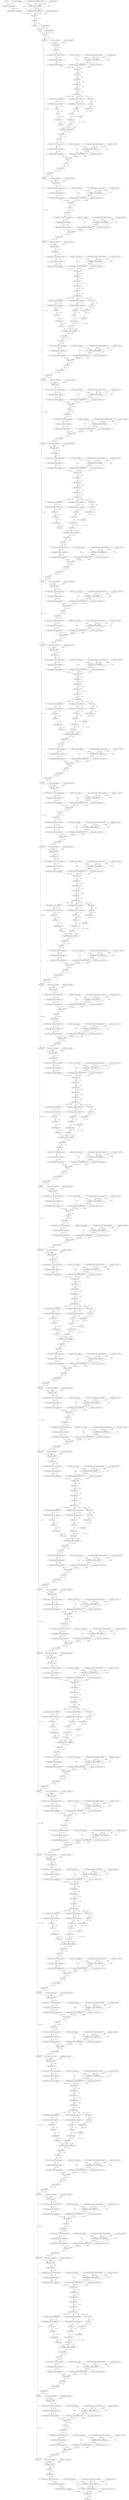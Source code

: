strict digraph  {
"0 arg0_1" [id=0, type=input];
"1 quantize_per_tensor_default" [id=1, type=quantize_per_tensor];
"2 dequantize_per_tensor_default" [id=2, type=dequantize_per_tensor];
"3 conv2d_scale_0" [id=3, type=get_attr];
"4 conv2d_zero_point_0" [id=4, type=get_attr];
"5 compressed_weight_updated_constant0" [id=5, type=get_attr];
"6 quantize_per_channel_default" [id=6, type=quantize_per_channel];
"7 dequantize_per_channel_default" [id=7, type=dequantize_per_channel];
"8 _param_constant1_0_0" [id=8, type=get_attr];
"9 conv2d" [id=9, type=conv2d];
"10 reshape" [id=10, type=reshape];
"11 permute" [id=11, type=permute];
"12 _frozen_param0" [id=12, type=get_attr];
"13 cat" [id=13, type=cat];
"14 _param_constant3" [id=14, type=get_attr];
"15 add" [id=15, type=add];
"16 dropout" [id=16, type=dropout];
"17 _param_constant4" [id=17, type=get_attr];
"18 _param_constant5" [id=18, type=get_attr];
"19 layer_norm" [id=19, type=layer_norm];
"20 transpose" [id=20, type=transpose];
"21 transpose_0_0_nncf_smooth_quant_0" [id=21, type=call_module];
"22 quantize_per_tensor_default_1" [id=22, type=quantize_per_tensor];
"23 dequantize_per_tensor_default_1" [id=23, type=dequantize_per_tensor];
"24 linear_scale_0" [id=24, type=get_attr];
"25 linear_zero_point_0" [id=25, type=get_attr];
"26 compressed_weight_updated_constant1" [id=26, type=get_attr];
"27 quantize_per_channel_default_1" [id=27, type=quantize_per_channel];
"28 dequantize_per_channel_default_1" [id=28, type=dequantize_per_channel];
"29 _param_constant7_0_0" [id=29, type=get_attr];
"30 linear" [id=30, type=linear];
"31 unflatten" [id=31, type=unflatten];
"32 unsqueeze" [id=32, type=unsqueeze];
"33 transpose_1" [id=33, type=transpose];
"34 squeeze" [id=34, type=squeeze];
"35 contiguous" [id=35, type=contiguous];
"36 quantize_per_tensor_default_2" [id=36, type=quantize_per_tensor];
"37 dequantize_per_tensor_default_2" [id=37, type=dequantize_per_tensor];
"38 select" [id=38, type=select];
"39 quantize_per_tensor_default_3" [id=39, type=quantize_per_tensor];
"40 dequantize_per_tensor_default_3" [id=40, type=dequantize_per_tensor];
"41 select_1" [id=41, type=select];
"42 select_2" [id=42, type=select];
"43 view" [id=43, type=view];
"44 transpose_2" [id=44, type=transpose];
"45 view_1" [id=45, type=view];
"46 transpose_3" [id=46, type=transpose];
"47 view_2" [id=47, type=view];
"48 transpose_4" [id=48, type=transpose];
"49 view_3" [id=49, type=view];
"50 view_4" [id=50, type=view];
"51 view_5" [id=51, type=view];
"52 scaled_dot_product_attention" [id=52, type=scaled_dot_product_attention];
"53 permute_1" [id=53, type=permute];
"54 view_6" [id=54, type=view];
"55 view_6_0_0_nncf_smooth_quant_0" [id=55, type=call_module];
"56 quantize_per_tensor_default_4" [id=56, type=quantize_per_tensor];
"57 dequantize_per_tensor_default_4" [id=57, type=dequantize_per_tensor];
"58 linear_1_scale_0" [id=58, type=get_attr];
"59 linear_1_zero_point_0" [id=59, type=get_attr];
"60 compressed_weight_updated_constant2" [id=60, type=get_attr];
"61 quantize_per_channel_default_2" [id=61, type=quantize_per_channel];
"62 dequantize_per_channel_default_2" [id=62, type=dequantize_per_channel];
"63 _param_constant9_0_0" [id=63, type=get_attr];
"64 linear_1" [id=64, type=linear];
"65 view_7" [id=65, type=view];
"66 transpose_5" [id=66, type=transpose];
"67 dropout_1" [id=67, type=dropout];
"68 add_1" [id=68, type=add];
"69 _param_constant10" [id=69, type=get_attr];
"70 _param_constant11" [id=70, type=get_attr];
"71 layer_norm_1" [id=71, type=layer_norm];
"72 layer_norm_1_0_0_nncf_smooth_quant_0" [id=72, type=call_module];
"73 quantize_per_tensor_default_5" [id=73, type=quantize_per_tensor];
"74 dequantize_per_tensor_default_5" [id=74, type=dequantize_per_tensor];
"75 linear_2_scale_0" [id=75, type=get_attr];
"76 linear_2_zero_point_0" [id=76, type=get_attr];
"77 compressed_weight_updated_constant3" [id=77, type=get_attr];
"78 quantize_per_channel_default_3" [id=78, type=quantize_per_channel];
"79 dequantize_per_channel_default_3" [id=79, type=dequantize_per_channel];
"80 _param_constant13_0_0" [id=80, type=get_attr];
"81 linear_2" [id=81, type=linear];
"82 gelu" [id=82, type=gelu];
"83 dropout_2" [id=83, type=dropout];
"84 dropout_2_0_0_nncf_smooth_quant_0" [id=84, type=call_module];
"85 quantize_per_tensor_default_6" [id=85, type=quantize_per_tensor];
"86 dequantize_per_tensor_default_6" [id=86, type=dequantize_per_tensor];
"87 linear_3_scale_0" [id=87, type=get_attr];
"88 linear_3_zero_point_0" [id=88, type=get_attr];
"89 compressed_weight_updated_constant4" [id=89, type=get_attr];
"90 quantize_per_channel_default_4" [id=90, type=quantize_per_channel];
"91 dequantize_per_channel_default_4" [id=91, type=dequantize_per_channel];
"92 _param_constant15_0_0" [id=92, type=get_attr];
"93 linear_3" [id=93, type=linear];
"94 dropout_3" [id=94, type=dropout];
"95 add_2" [id=95, type=add];
"96 _param_constant16" [id=96, type=get_attr];
"97 _param_constant17" [id=97, type=get_attr];
"98 layer_norm_2" [id=98, type=layer_norm];
"99 transpose_6" [id=99, type=transpose];
"100 transpose_6_0_0_nncf_smooth_quant_0" [id=100, type=call_module];
"101 quantize_per_tensor_default_7" [id=101, type=quantize_per_tensor];
"102 dequantize_per_tensor_default_7" [id=102, type=dequantize_per_tensor];
"103 linear_4_scale_0" [id=103, type=get_attr];
"104 linear_4_zero_point_0" [id=104, type=get_attr];
"105 compressed_weight_updated_constant5" [id=105, type=get_attr];
"106 quantize_per_channel_default_5" [id=106, type=quantize_per_channel];
"107 dequantize_per_channel_default_5" [id=107, type=dequantize_per_channel];
"108 _param_constant19_0_0" [id=108, type=get_attr];
"109 linear_4" [id=109, type=linear];
"110 unflatten_1" [id=110, type=unflatten];
"111 unsqueeze_1" [id=111, type=unsqueeze];
"112 transpose_7" [id=112, type=transpose];
"113 squeeze_1" [id=113, type=squeeze];
"114 contiguous_1" [id=114, type=contiguous];
"115 quantize_per_tensor_default_8" [id=115, type=quantize_per_tensor];
"116 dequantize_per_tensor_default_8" [id=116, type=dequantize_per_tensor];
"117 select_3" [id=117, type=select];
"118 quantize_per_tensor_default_9" [id=118, type=quantize_per_tensor];
"119 dequantize_per_tensor_default_9" [id=119, type=dequantize_per_tensor];
"120 select_4" [id=120, type=select];
"121 select_5" [id=121, type=select];
"122 view_8" [id=122, type=view];
"123 transpose_8" [id=123, type=transpose];
"124 view_9" [id=124, type=view];
"125 transpose_9" [id=125, type=transpose];
"126 view_10" [id=126, type=view];
"127 transpose_10" [id=127, type=transpose];
"128 view_11" [id=128, type=view];
"129 view_12" [id=129, type=view];
"130 view_13" [id=130, type=view];
"131 scaled_dot_product_attention_1" [id=131, type=scaled_dot_product_attention];
"132 permute_2" [id=132, type=permute];
"133 view_14" [id=133, type=view];
"134 view_14_0_0_nncf_smooth_quant_0" [id=134, type=call_module];
"135 quantize_per_tensor_default_10" [id=135, type=quantize_per_tensor];
"136 dequantize_per_tensor_default_10" [id=136, type=dequantize_per_tensor];
"137 linear_5_scale_0" [id=137, type=get_attr];
"138 linear_5_zero_point_0" [id=138, type=get_attr];
"139 compressed_weight_updated_constant6" [id=139, type=get_attr];
"140 quantize_per_channel_default_6" [id=140, type=quantize_per_channel];
"141 dequantize_per_channel_default_6" [id=141, type=dequantize_per_channel];
"142 _param_constant21_0_0" [id=142, type=get_attr];
"143 linear_5" [id=143, type=linear];
"144 view_15" [id=144, type=view];
"145 transpose_11" [id=145, type=transpose];
"146 dropout_4" [id=146, type=dropout];
"147 add_3" [id=147, type=add];
"148 _param_constant22" [id=148, type=get_attr];
"149 _param_constant23" [id=149, type=get_attr];
"150 layer_norm_3" [id=150, type=layer_norm];
"151 layer_norm_3_0_0_nncf_smooth_quant_0" [id=151, type=call_module];
"152 quantize_per_tensor_default_11" [id=152, type=quantize_per_tensor];
"153 dequantize_per_tensor_default_11" [id=153, type=dequantize_per_tensor];
"154 linear_6_scale_0" [id=154, type=get_attr];
"155 linear_6_zero_point_0" [id=155, type=get_attr];
"156 compressed_weight_updated_constant7" [id=156, type=get_attr];
"157 quantize_per_channel_default_7" [id=157, type=quantize_per_channel];
"158 dequantize_per_channel_default_7" [id=158, type=dequantize_per_channel];
"159 _param_constant25_0_0" [id=159, type=get_attr];
"160 linear_6" [id=160, type=linear];
"161 gelu_1" [id=161, type=gelu];
"162 dropout_5" [id=162, type=dropout];
"163 dropout_5_0_0_nncf_smooth_quant_0" [id=163, type=call_module];
"164 quantize_per_tensor_default_12" [id=164, type=quantize_per_tensor];
"165 dequantize_per_tensor_default_12" [id=165, type=dequantize_per_tensor];
"166 linear_7_scale_0" [id=166, type=get_attr];
"167 linear_7_zero_point_0" [id=167, type=get_attr];
"168 compressed_weight_updated_constant8" [id=168, type=get_attr];
"169 quantize_per_channel_default_8" [id=169, type=quantize_per_channel];
"170 dequantize_per_channel_default_8" [id=170, type=dequantize_per_channel];
"171 _param_constant27_0_0" [id=171, type=get_attr];
"172 linear_7" [id=172, type=linear];
"173 dropout_6" [id=173, type=dropout];
"174 add_4" [id=174, type=add];
"175 _param_constant28" [id=175, type=get_attr];
"176 _param_constant29" [id=176, type=get_attr];
"177 layer_norm_4" [id=177, type=layer_norm];
"178 transpose_12" [id=178, type=transpose];
"179 transpose_12_0_0_nncf_smooth_quant_0" [id=179, type=call_module];
"180 quantize_per_tensor_default_13" [id=180, type=quantize_per_tensor];
"181 dequantize_per_tensor_default_13" [id=181, type=dequantize_per_tensor];
"182 linear_8_scale_0" [id=182, type=get_attr];
"183 linear_8_zero_point_0" [id=183, type=get_attr];
"184 compressed_weight_updated_constant9" [id=184, type=get_attr];
"185 quantize_per_channel_default_9" [id=185, type=quantize_per_channel];
"186 dequantize_per_channel_default_9" [id=186, type=dequantize_per_channel];
"187 _param_constant31_0_0" [id=187, type=get_attr];
"188 linear_8" [id=188, type=linear];
"189 unflatten_2" [id=189, type=unflatten];
"190 unsqueeze_2" [id=190, type=unsqueeze];
"191 transpose_13" [id=191, type=transpose];
"192 squeeze_2" [id=192, type=squeeze];
"193 contiguous_2" [id=193, type=contiguous];
"194 quantize_per_tensor_default_14" [id=194, type=quantize_per_tensor];
"195 dequantize_per_tensor_default_14" [id=195, type=dequantize_per_tensor];
"196 select_6" [id=196, type=select];
"197 quantize_per_tensor_default_15" [id=197, type=quantize_per_tensor];
"198 dequantize_per_tensor_default_15" [id=198, type=dequantize_per_tensor];
"199 select_7" [id=199, type=select];
"200 select_8" [id=200, type=select];
"201 view_16" [id=201, type=view];
"202 transpose_14" [id=202, type=transpose];
"203 view_17" [id=203, type=view];
"204 transpose_15" [id=204, type=transpose];
"205 view_18" [id=205, type=view];
"206 transpose_16" [id=206, type=transpose];
"207 view_19" [id=207, type=view];
"208 view_20" [id=208, type=view];
"209 view_21" [id=209, type=view];
"210 scaled_dot_product_attention_2" [id=210, type=scaled_dot_product_attention];
"211 permute_3" [id=211, type=permute];
"212 view_22" [id=212, type=view];
"213 view_22_0_0_nncf_smooth_quant_0" [id=213, type=call_module];
"214 quantize_per_tensor_default_16" [id=214, type=quantize_per_tensor];
"215 dequantize_per_tensor_default_16" [id=215, type=dequantize_per_tensor];
"216 linear_9_scale_0" [id=216, type=get_attr];
"217 linear_9_zero_point_0" [id=217, type=get_attr];
"218 compressed_weight_updated_constant10" [id=218, type=get_attr];
"219 quantize_per_channel_default_10" [id=219, type=quantize_per_channel];
"220 dequantize_per_channel_default_10" [id=220, type=dequantize_per_channel];
"221 _param_constant33_0_0" [id=221, type=get_attr];
"222 linear_9" [id=222, type=linear];
"223 view_23" [id=223, type=view];
"224 transpose_17" [id=224, type=transpose];
"225 dropout_7" [id=225, type=dropout];
"226 add_5" [id=226, type=add];
"227 _param_constant34" [id=227, type=get_attr];
"228 _param_constant35" [id=228, type=get_attr];
"229 layer_norm_5" [id=229, type=layer_norm];
"230 layer_norm_5_0_0_nncf_smooth_quant_0" [id=230, type=call_module];
"231 quantize_per_tensor_default_17" [id=231, type=quantize_per_tensor];
"232 dequantize_per_tensor_default_17" [id=232, type=dequantize_per_tensor];
"233 linear_10_scale_0" [id=233, type=get_attr];
"234 linear_10_zero_point_0" [id=234, type=get_attr];
"235 compressed_weight_updated_constant11" [id=235, type=get_attr];
"236 quantize_per_channel_default_11" [id=236, type=quantize_per_channel];
"237 dequantize_per_channel_default_11" [id=237, type=dequantize_per_channel];
"238 _param_constant37_0_0" [id=238, type=get_attr];
"239 linear_10" [id=239, type=linear];
"240 gelu_2" [id=240, type=gelu];
"241 dropout_8" [id=241, type=dropout];
"242 dropout_8_0_0_nncf_smooth_quant_0" [id=242, type=call_module];
"243 quantize_per_tensor_default_18" [id=243, type=quantize_per_tensor];
"244 dequantize_per_tensor_default_18" [id=244, type=dequantize_per_tensor];
"245 linear_11_scale_0" [id=245, type=get_attr];
"246 linear_11_zero_point_0" [id=246, type=get_attr];
"247 compressed_weight_updated_constant12" [id=247, type=get_attr];
"248 quantize_per_channel_default_12" [id=248, type=quantize_per_channel];
"249 dequantize_per_channel_default_12" [id=249, type=dequantize_per_channel];
"250 _param_constant39_0_0" [id=250, type=get_attr];
"251 linear_11" [id=251, type=linear];
"252 dropout_9" [id=252, type=dropout];
"253 add_6" [id=253, type=add];
"254 _param_constant40" [id=254, type=get_attr];
"255 _param_constant41" [id=255, type=get_attr];
"256 layer_norm_6" [id=256, type=layer_norm];
"257 transpose_18" [id=257, type=transpose];
"258 transpose_18_0_0_nncf_smooth_quant_0" [id=258, type=call_module];
"259 quantize_per_tensor_default_19" [id=259, type=quantize_per_tensor];
"260 dequantize_per_tensor_default_19" [id=260, type=dequantize_per_tensor];
"261 linear_12_scale_0" [id=261, type=get_attr];
"262 linear_12_zero_point_0" [id=262, type=get_attr];
"263 compressed_weight_updated_constant13" [id=263, type=get_attr];
"264 quantize_per_channel_default_13" [id=264, type=quantize_per_channel];
"265 dequantize_per_channel_default_13" [id=265, type=dequantize_per_channel];
"266 _param_constant43_0_0" [id=266, type=get_attr];
"267 linear_12" [id=267, type=linear];
"268 unflatten_3" [id=268, type=unflatten];
"269 unsqueeze_3" [id=269, type=unsqueeze];
"270 transpose_19" [id=270, type=transpose];
"271 squeeze_3" [id=271, type=squeeze];
"272 contiguous_3" [id=272, type=contiguous];
"273 quantize_per_tensor_default_20" [id=273, type=quantize_per_tensor];
"274 dequantize_per_tensor_default_20" [id=274, type=dequantize_per_tensor];
"275 select_9" [id=275, type=select];
"276 quantize_per_tensor_default_21" [id=276, type=quantize_per_tensor];
"277 dequantize_per_tensor_default_21" [id=277, type=dequantize_per_tensor];
"278 select_10" [id=278, type=select];
"279 select_11" [id=279, type=select];
"280 view_24" [id=280, type=view];
"281 transpose_20" [id=281, type=transpose];
"282 view_25" [id=282, type=view];
"283 transpose_21" [id=283, type=transpose];
"284 view_26" [id=284, type=view];
"285 transpose_22" [id=285, type=transpose];
"286 view_27" [id=286, type=view];
"287 view_28" [id=287, type=view];
"288 view_29" [id=288, type=view];
"289 scaled_dot_product_attention_3" [id=289, type=scaled_dot_product_attention];
"290 permute_4" [id=290, type=permute];
"291 view_30" [id=291, type=view];
"292 view_30_0_0_nncf_smooth_quant_0" [id=292, type=call_module];
"293 quantize_per_tensor_default_22" [id=293, type=quantize_per_tensor];
"294 dequantize_per_tensor_default_22" [id=294, type=dequantize_per_tensor];
"295 linear_13_scale_0" [id=295, type=get_attr];
"296 linear_13_zero_point_0" [id=296, type=get_attr];
"297 compressed_weight_updated_constant14" [id=297, type=get_attr];
"298 quantize_per_channel_default_14" [id=298, type=quantize_per_channel];
"299 dequantize_per_channel_default_14" [id=299, type=dequantize_per_channel];
"300 _param_constant45_0_0" [id=300, type=get_attr];
"301 linear_13" [id=301, type=linear];
"302 view_31" [id=302, type=view];
"303 transpose_23" [id=303, type=transpose];
"304 dropout_10" [id=304, type=dropout];
"305 add_7" [id=305, type=add];
"306 _param_constant46" [id=306, type=get_attr];
"307 _param_constant47" [id=307, type=get_attr];
"308 layer_norm_7" [id=308, type=layer_norm];
"309 layer_norm_7_0_0_nncf_smooth_quant_0" [id=309, type=call_module];
"310 quantize_per_tensor_default_23" [id=310, type=quantize_per_tensor];
"311 dequantize_per_tensor_default_23" [id=311, type=dequantize_per_tensor];
"312 linear_14_scale_0" [id=312, type=get_attr];
"313 linear_14_zero_point_0" [id=313, type=get_attr];
"314 compressed_weight_updated_constant15" [id=314, type=get_attr];
"315 quantize_per_channel_default_15" [id=315, type=quantize_per_channel];
"316 dequantize_per_channel_default_15" [id=316, type=dequantize_per_channel];
"317 _param_constant49_0_0" [id=317, type=get_attr];
"318 linear_14" [id=318, type=linear];
"319 gelu_3" [id=319, type=gelu];
"320 dropout_11" [id=320, type=dropout];
"321 dropout_11_0_0_nncf_smooth_quant_0" [id=321, type=call_module];
"322 quantize_per_tensor_default_24" [id=322, type=quantize_per_tensor];
"323 dequantize_per_tensor_default_24" [id=323, type=dequantize_per_tensor];
"324 linear_15_scale_0" [id=324, type=get_attr];
"325 linear_15_zero_point_0" [id=325, type=get_attr];
"326 compressed_weight_updated_constant16" [id=326, type=get_attr];
"327 quantize_per_channel_default_16" [id=327, type=quantize_per_channel];
"328 dequantize_per_channel_default_16" [id=328, type=dequantize_per_channel];
"329 _param_constant51_0_0" [id=329, type=get_attr];
"330 linear_15" [id=330, type=linear];
"331 dropout_12" [id=331, type=dropout];
"332 add_8" [id=332, type=add];
"333 _param_constant52" [id=333, type=get_attr];
"334 _param_constant53" [id=334, type=get_attr];
"335 layer_norm_8" [id=335, type=layer_norm];
"336 transpose_24" [id=336, type=transpose];
"337 transpose_24_0_0_nncf_smooth_quant_0" [id=337, type=call_module];
"338 quantize_per_tensor_default_25" [id=338, type=quantize_per_tensor];
"339 dequantize_per_tensor_default_25" [id=339, type=dequantize_per_tensor];
"340 linear_16_scale_0" [id=340, type=get_attr];
"341 linear_16_zero_point_0" [id=341, type=get_attr];
"342 compressed_weight_updated_constant17" [id=342, type=get_attr];
"343 quantize_per_channel_default_17" [id=343, type=quantize_per_channel];
"344 dequantize_per_channel_default_17" [id=344, type=dequantize_per_channel];
"345 _param_constant55_0_0" [id=345, type=get_attr];
"346 linear_16" [id=346, type=linear];
"347 unflatten_4" [id=347, type=unflatten];
"348 unsqueeze_4" [id=348, type=unsqueeze];
"349 transpose_25" [id=349, type=transpose];
"350 squeeze_4" [id=350, type=squeeze];
"351 contiguous_4" [id=351, type=contiguous];
"352 quantize_per_tensor_default_26" [id=352, type=quantize_per_tensor];
"353 dequantize_per_tensor_default_26" [id=353, type=dequantize_per_tensor];
"354 select_12" [id=354, type=select];
"355 quantize_per_tensor_default_27" [id=355, type=quantize_per_tensor];
"356 dequantize_per_tensor_default_27" [id=356, type=dequantize_per_tensor];
"357 select_13" [id=357, type=select];
"358 select_14" [id=358, type=select];
"359 view_32" [id=359, type=view];
"360 transpose_26" [id=360, type=transpose];
"361 view_33" [id=361, type=view];
"362 transpose_27" [id=362, type=transpose];
"363 view_34" [id=363, type=view];
"364 transpose_28" [id=364, type=transpose];
"365 view_35" [id=365, type=view];
"366 view_36" [id=366, type=view];
"367 view_37" [id=367, type=view];
"368 scaled_dot_product_attention_4" [id=368, type=scaled_dot_product_attention];
"369 permute_5" [id=369, type=permute];
"370 view_38" [id=370, type=view];
"371 view_38_0_0_nncf_smooth_quant_0" [id=371, type=call_module];
"372 quantize_per_tensor_default_28" [id=372, type=quantize_per_tensor];
"373 dequantize_per_tensor_default_28" [id=373, type=dequantize_per_tensor];
"374 linear_17_scale_0" [id=374, type=get_attr];
"375 linear_17_zero_point_0" [id=375, type=get_attr];
"376 compressed_weight_updated_constant18" [id=376, type=get_attr];
"377 quantize_per_channel_default_18" [id=377, type=quantize_per_channel];
"378 dequantize_per_channel_default_18" [id=378, type=dequantize_per_channel];
"379 _param_constant57_0_0" [id=379, type=get_attr];
"380 linear_17" [id=380, type=linear];
"381 view_39" [id=381, type=view];
"382 transpose_29" [id=382, type=transpose];
"383 dropout_13" [id=383, type=dropout];
"384 add_9" [id=384, type=add];
"385 _param_constant58" [id=385, type=get_attr];
"386 _param_constant59" [id=386, type=get_attr];
"387 layer_norm_9" [id=387, type=layer_norm];
"388 layer_norm_9_0_0_nncf_smooth_quant_0" [id=388, type=call_module];
"389 quantize_per_tensor_default_29" [id=389, type=quantize_per_tensor];
"390 dequantize_per_tensor_default_29" [id=390, type=dequantize_per_tensor];
"391 linear_18_scale_0" [id=391, type=get_attr];
"392 linear_18_zero_point_0" [id=392, type=get_attr];
"393 compressed_weight_updated_constant19" [id=393, type=get_attr];
"394 quantize_per_channel_default_19" [id=394, type=quantize_per_channel];
"395 dequantize_per_channel_default_19" [id=395, type=dequantize_per_channel];
"396 _param_constant61_0_0" [id=396, type=get_attr];
"397 linear_18" [id=397, type=linear];
"398 gelu_4" [id=398, type=gelu];
"399 dropout_14" [id=399, type=dropout];
"400 dropout_14_0_0_nncf_smooth_quant_0" [id=400, type=call_module];
"401 quantize_per_tensor_default_30" [id=401, type=quantize_per_tensor];
"402 dequantize_per_tensor_default_30" [id=402, type=dequantize_per_tensor];
"403 linear_19_scale_0" [id=403, type=get_attr];
"404 linear_19_zero_point_0" [id=404, type=get_attr];
"405 compressed_weight_updated_constant20" [id=405, type=get_attr];
"406 quantize_per_channel_default_20" [id=406, type=quantize_per_channel];
"407 dequantize_per_channel_default_20" [id=407, type=dequantize_per_channel];
"408 _param_constant63_0_0" [id=408, type=get_attr];
"409 linear_19" [id=409, type=linear];
"410 dropout_15" [id=410, type=dropout];
"411 add_10" [id=411, type=add];
"412 _param_constant64" [id=412, type=get_attr];
"413 _param_constant65" [id=413, type=get_attr];
"414 layer_norm_10" [id=414, type=layer_norm];
"415 transpose_30" [id=415, type=transpose];
"416 transpose_30_0_0_nncf_smooth_quant_0" [id=416, type=call_module];
"417 quantize_per_tensor_default_31" [id=417, type=quantize_per_tensor];
"418 dequantize_per_tensor_default_31" [id=418, type=dequantize_per_tensor];
"419 linear_20_scale_0" [id=419, type=get_attr];
"420 linear_20_zero_point_0" [id=420, type=get_attr];
"421 compressed_weight_updated_constant21" [id=421, type=get_attr];
"422 quantize_per_channel_default_21" [id=422, type=quantize_per_channel];
"423 dequantize_per_channel_default_21" [id=423, type=dequantize_per_channel];
"424 _param_constant67_0_0" [id=424, type=get_attr];
"425 linear_20" [id=425, type=linear];
"426 unflatten_5" [id=426, type=unflatten];
"427 unsqueeze_5" [id=427, type=unsqueeze];
"428 transpose_31" [id=428, type=transpose];
"429 squeeze_5" [id=429, type=squeeze];
"430 contiguous_5" [id=430, type=contiguous];
"431 quantize_per_tensor_default_32" [id=431, type=quantize_per_tensor];
"432 dequantize_per_tensor_default_32" [id=432, type=dequantize_per_tensor];
"433 select_15" [id=433, type=select];
"434 quantize_per_tensor_default_33" [id=434, type=quantize_per_tensor];
"435 dequantize_per_tensor_default_33" [id=435, type=dequantize_per_tensor];
"436 select_16" [id=436, type=select];
"437 select_17" [id=437, type=select];
"438 view_40" [id=438, type=view];
"439 transpose_32" [id=439, type=transpose];
"440 view_41" [id=440, type=view];
"441 transpose_33" [id=441, type=transpose];
"442 view_42" [id=442, type=view];
"443 transpose_34" [id=443, type=transpose];
"444 view_43" [id=444, type=view];
"445 view_44" [id=445, type=view];
"446 view_45" [id=446, type=view];
"447 scaled_dot_product_attention_5" [id=447, type=scaled_dot_product_attention];
"448 permute_6" [id=448, type=permute];
"449 view_46" [id=449, type=view];
"450 view_46_0_0_nncf_smooth_quant_0" [id=450, type=call_module];
"451 quantize_per_tensor_default_34" [id=451, type=quantize_per_tensor];
"452 dequantize_per_tensor_default_34" [id=452, type=dequantize_per_tensor];
"453 linear_21_scale_0" [id=453, type=get_attr];
"454 linear_21_zero_point_0" [id=454, type=get_attr];
"455 compressed_weight_updated_constant22" [id=455, type=get_attr];
"456 quantize_per_channel_default_22" [id=456, type=quantize_per_channel];
"457 dequantize_per_channel_default_22" [id=457, type=dequantize_per_channel];
"458 _param_constant69_0_0" [id=458, type=get_attr];
"459 linear_21" [id=459, type=linear];
"460 view_47" [id=460, type=view];
"461 transpose_35" [id=461, type=transpose];
"462 dropout_16" [id=462, type=dropout];
"463 add_11" [id=463, type=add];
"464 _param_constant70" [id=464, type=get_attr];
"465 _param_constant71" [id=465, type=get_attr];
"466 layer_norm_11" [id=466, type=layer_norm];
"467 layer_norm_11_0_0_nncf_smooth_quant_0" [id=467, type=call_module];
"468 quantize_per_tensor_default_35" [id=468, type=quantize_per_tensor];
"469 dequantize_per_tensor_default_35" [id=469, type=dequantize_per_tensor];
"470 linear_22_scale_0" [id=470, type=get_attr];
"471 linear_22_zero_point_0" [id=471, type=get_attr];
"472 compressed_weight_updated_constant23" [id=472, type=get_attr];
"473 quantize_per_channel_default_23" [id=473, type=quantize_per_channel];
"474 dequantize_per_channel_default_23" [id=474, type=dequantize_per_channel];
"475 _param_constant73_0_0" [id=475, type=get_attr];
"476 linear_22" [id=476, type=linear];
"477 gelu_5" [id=477, type=gelu];
"478 dropout_17" [id=478, type=dropout];
"479 dropout_17_0_0_nncf_smooth_quant_0" [id=479, type=call_module];
"480 quantize_per_tensor_default_36" [id=480, type=quantize_per_tensor];
"481 dequantize_per_tensor_default_36" [id=481, type=dequantize_per_tensor];
"482 linear_23_scale_0" [id=482, type=get_attr];
"483 linear_23_zero_point_0" [id=483, type=get_attr];
"484 compressed_weight_updated_constant24" [id=484, type=get_attr];
"485 quantize_per_channel_default_24" [id=485, type=quantize_per_channel];
"486 dequantize_per_channel_default_24" [id=486, type=dequantize_per_channel];
"487 _param_constant75_0_0" [id=487, type=get_attr];
"488 linear_23" [id=488, type=linear];
"489 dropout_18" [id=489, type=dropout];
"490 add_12" [id=490, type=add];
"491 _param_constant76" [id=491, type=get_attr];
"492 _param_constant77" [id=492, type=get_attr];
"493 layer_norm_12" [id=493, type=layer_norm];
"494 transpose_36" [id=494, type=transpose];
"495 transpose_36_0_0_nncf_smooth_quant_0" [id=495, type=call_module];
"496 quantize_per_tensor_default_37" [id=496, type=quantize_per_tensor];
"497 dequantize_per_tensor_default_37" [id=497, type=dequantize_per_tensor];
"498 linear_24_scale_0" [id=498, type=get_attr];
"499 linear_24_zero_point_0" [id=499, type=get_attr];
"500 compressed_weight_updated_constant25" [id=500, type=get_attr];
"501 quantize_per_channel_default_25" [id=501, type=quantize_per_channel];
"502 dequantize_per_channel_default_25" [id=502, type=dequantize_per_channel];
"503 _param_constant79_0_0" [id=503, type=get_attr];
"504 linear_24" [id=504, type=linear];
"505 unflatten_6" [id=505, type=unflatten];
"506 unsqueeze_6" [id=506, type=unsqueeze];
"507 transpose_37" [id=507, type=transpose];
"508 squeeze_6" [id=508, type=squeeze];
"509 contiguous_6" [id=509, type=contiguous];
"510 quantize_per_tensor_default_38" [id=510, type=quantize_per_tensor];
"511 dequantize_per_tensor_default_38" [id=511, type=dequantize_per_tensor];
"512 select_18" [id=512, type=select];
"513 quantize_per_tensor_default_39" [id=513, type=quantize_per_tensor];
"514 dequantize_per_tensor_default_39" [id=514, type=dequantize_per_tensor];
"515 select_19" [id=515, type=select];
"516 select_20" [id=516, type=select];
"517 view_48" [id=517, type=view];
"518 transpose_38" [id=518, type=transpose];
"519 view_49" [id=519, type=view];
"520 transpose_39" [id=520, type=transpose];
"521 view_50" [id=521, type=view];
"522 transpose_40" [id=522, type=transpose];
"523 view_51" [id=523, type=view];
"524 view_52" [id=524, type=view];
"525 view_53" [id=525, type=view];
"526 scaled_dot_product_attention_6" [id=526, type=scaled_dot_product_attention];
"527 permute_7" [id=527, type=permute];
"528 view_54" [id=528, type=view];
"529 view_54_0_0_nncf_smooth_quant_0" [id=529, type=call_module];
"530 quantize_per_tensor_default_40" [id=530, type=quantize_per_tensor];
"531 dequantize_per_tensor_default_40" [id=531, type=dequantize_per_tensor];
"532 linear_25_scale_0" [id=532, type=get_attr];
"533 linear_25_zero_point_0" [id=533, type=get_attr];
"534 compressed_weight_updated_constant26" [id=534, type=get_attr];
"535 quantize_per_channel_default_26" [id=535, type=quantize_per_channel];
"536 dequantize_per_channel_default_26" [id=536, type=dequantize_per_channel];
"537 _param_constant81_0_0" [id=537, type=get_attr];
"538 linear_25" [id=538, type=linear];
"539 view_55" [id=539, type=view];
"540 transpose_41" [id=540, type=transpose];
"541 dropout_19" [id=541, type=dropout];
"542 add_13" [id=542, type=add];
"543 _param_constant82" [id=543, type=get_attr];
"544 _param_constant83" [id=544, type=get_attr];
"545 layer_norm_13" [id=545, type=layer_norm];
"546 layer_norm_13_0_0_nncf_smooth_quant_0" [id=546, type=call_module];
"547 quantize_per_tensor_default_41" [id=547, type=quantize_per_tensor];
"548 dequantize_per_tensor_default_41" [id=548, type=dequantize_per_tensor];
"549 linear_26_scale_0" [id=549, type=get_attr];
"550 linear_26_zero_point_0" [id=550, type=get_attr];
"551 compressed_weight_updated_constant27" [id=551, type=get_attr];
"552 quantize_per_channel_default_27" [id=552, type=quantize_per_channel];
"553 dequantize_per_channel_default_27" [id=553, type=dequantize_per_channel];
"554 _param_constant85_0_0" [id=554, type=get_attr];
"555 linear_26" [id=555, type=linear];
"556 gelu_6" [id=556, type=gelu];
"557 dropout_20" [id=557, type=dropout];
"558 dropout_20_0_0_nncf_smooth_quant_0" [id=558, type=call_module];
"559 quantize_per_tensor_default_42" [id=559, type=quantize_per_tensor];
"560 dequantize_per_tensor_default_42" [id=560, type=dequantize_per_tensor];
"561 linear_27_scale_0" [id=561, type=get_attr];
"562 linear_27_zero_point_0" [id=562, type=get_attr];
"563 compressed_weight_updated_constant28" [id=563, type=get_attr];
"564 quantize_per_channel_default_28" [id=564, type=quantize_per_channel];
"565 dequantize_per_channel_default_28" [id=565, type=dequantize_per_channel];
"566 _param_constant87_0_0" [id=566, type=get_attr];
"567 linear_27" [id=567, type=linear];
"568 dropout_21" [id=568, type=dropout];
"569 add_14" [id=569, type=add];
"570 _param_constant88" [id=570, type=get_attr];
"571 _param_constant89" [id=571, type=get_attr];
"572 layer_norm_14" [id=572, type=layer_norm];
"573 transpose_42" [id=573, type=transpose];
"574 transpose_42_0_0_nncf_smooth_quant_0" [id=574, type=call_module];
"575 quantize_per_tensor_default_43" [id=575, type=quantize_per_tensor];
"576 dequantize_per_tensor_default_43" [id=576, type=dequantize_per_tensor];
"577 linear_28_scale_0" [id=577, type=get_attr];
"578 linear_28_zero_point_0" [id=578, type=get_attr];
"579 compressed_weight_updated_constant29" [id=579, type=get_attr];
"580 quantize_per_channel_default_29" [id=580, type=quantize_per_channel];
"581 dequantize_per_channel_default_29" [id=581, type=dequantize_per_channel];
"582 _param_constant91_0_0" [id=582, type=get_attr];
"583 linear_28" [id=583, type=linear];
"584 unflatten_7" [id=584, type=unflatten];
"585 unsqueeze_7" [id=585, type=unsqueeze];
"586 transpose_43" [id=586, type=transpose];
"587 squeeze_7" [id=587, type=squeeze];
"588 contiguous_7" [id=588, type=contiguous];
"589 quantize_per_tensor_default_44" [id=589, type=quantize_per_tensor];
"590 dequantize_per_tensor_default_44" [id=590, type=dequantize_per_tensor];
"591 select_21" [id=591, type=select];
"592 quantize_per_tensor_default_45" [id=592, type=quantize_per_tensor];
"593 dequantize_per_tensor_default_45" [id=593, type=dequantize_per_tensor];
"594 select_22" [id=594, type=select];
"595 select_23" [id=595, type=select];
"596 view_56" [id=596, type=view];
"597 transpose_44" [id=597, type=transpose];
"598 view_57" [id=598, type=view];
"599 transpose_45" [id=599, type=transpose];
"600 view_58" [id=600, type=view];
"601 transpose_46" [id=601, type=transpose];
"602 view_59" [id=602, type=view];
"603 view_60" [id=603, type=view];
"604 view_61" [id=604, type=view];
"605 scaled_dot_product_attention_7" [id=605, type=scaled_dot_product_attention];
"606 permute_8" [id=606, type=permute];
"607 view_62" [id=607, type=view];
"608 view_62_0_0_nncf_smooth_quant_0" [id=608, type=call_module];
"609 quantize_per_tensor_default_46" [id=609, type=quantize_per_tensor];
"610 dequantize_per_tensor_default_46" [id=610, type=dequantize_per_tensor];
"611 linear_29_scale_0" [id=611, type=get_attr];
"612 linear_29_zero_point_0" [id=612, type=get_attr];
"613 compressed_weight_updated_constant30" [id=613, type=get_attr];
"614 quantize_per_channel_default_30" [id=614, type=quantize_per_channel];
"615 dequantize_per_channel_default_30" [id=615, type=dequantize_per_channel];
"616 _param_constant93_0_0" [id=616, type=get_attr];
"617 linear_29" [id=617, type=linear];
"618 view_63" [id=618, type=view];
"619 transpose_47" [id=619, type=transpose];
"620 dropout_22" [id=620, type=dropout];
"621 add_15" [id=621, type=add];
"622 _param_constant94" [id=622, type=get_attr];
"623 _param_constant95" [id=623, type=get_attr];
"624 layer_norm_15" [id=624, type=layer_norm];
"625 layer_norm_15_0_0_nncf_smooth_quant_0" [id=625, type=call_module];
"626 quantize_per_tensor_default_47" [id=626, type=quantize_per_tensor];
"627 dequantize_per_tensor_default_47" [id=627, type=dequantize_per_tensor];
"628 linear_30_scale_0" [id=628, type=get_attr];
"629 linear_30_zero_point_0" [id=629, type=get_attr];
"630 compressed_weight_updated_constant31" [id=630, type=get_attr];
"631 quantize_per_channel_default_31" [id=631, type=quantize_per_channel];
"632 dequantize_per_channel_default_31" [id=632, type=dequantize_per_channel];
"633 _param_constant97_0_0" [id=633, type=get_attr];
"634 linear_30" [id=634, type=linear];
"635 gelu_7" [id=635, type=gelu];
"636 dropout_23" [id=636, type=dropout];
"637 dropout_23_0_0_nncf_smooth_quant_0" [id=637, type=call_module];
"638 quantize_per_tensor_default_48" [id=638, type=quantize_per_tensor];
"639 dequantize_per_tensor_default_48" [id=639, type=dequantize_per_tensor];
"640 linear_31_scale_0" [id=640, type=get_attr];
"641 linear_31_zero_point_0" [id=641, type=get_attr];
"642 compressed_weight_updated_constant32" [id=642, type=get_attr];
"643 quantize_per_channel_default_32" [id=643, type=quantize_per_channel];
"644 dequantize_per_channel_default_32" [id=644, type=dequantize_per_channel];
"645 _param_constant99_0_0" [id=645, type=get_attr];
"646 linear_31" [id=646, type=linear];
"647 dropout_24" [id=647, type=dropout];
"648 add_16" [id=648, type=add];
"649 _param_constant100" [id=649, type=get_attr];
"650 _param_constant101" [id=650, type=get_attr];
"651 layer_norm_16" [id=651, type=layer_norm];
"652 transpose_48" [id=652, type=transpose];
"653 transpose_48_0_0_nncf_smooth_quant_0" [id=653, type=call_module];
"654 quantize_per_tensor_default_49" [id=654, type=quantize_per_tensor];
"655 dequantize_per_tensor_default_49" [id=655, type=dequantize_per_tensor];
"656 linear_32_scale_0" [id=656, type=get_attr];
"657 linear_32_zero_point_0" [id=657, type=get_attr];
"658 compressed_weight_updated_constant33" [id=658, type=get_attr];
"659 quantize_per_channel_default_33" [id=659, type=quantize_per_channel];
"660 dequantize_per_channel_default_33" [id=660, type=dequantize_per_channel];
"661 _param_constant103_0_0" [id=661, type=get_attr];
"662 linear_32" [id=662, type=linear];
"663 unflatten_8" [id=663, type=unflatten];
"664 unsqueeze_8" [id=664, type=unsqueeze];
"665 transpose_49" [id=665, type=transpose];
"666 squeeze_8" [id=666, type=squeeze];
"667 contiguous_8" [id=667, type=contiguous];
"668 quantize_per_tensor_default_50" [id=668, type=quantize_per_tensor];
"669 dequantize_per_tensor_default_50" [id=669, type=dequantize_per_tensor];
"670 select_24" [id=670, type=select];
"671 quantize_per_tensor_default_51" [id=671, type=quantize_per_tensor];
"672 dequantize_per_tensor_default_51" [id=672, type=dequantize_per_tensor];
"673 select_25" [id=673, type=select];
"674 select_26" [id=674, type=select];
"675 view_64" [id=675, type=view];
"676 transpose_50" [id=676, type=transpose];
"677 view_65" [id=677, type=view];
"678 transpose_51" [id=678, type=transpose];
"679 view_66" [id=679, type=view];
"680 transpose_52" [id=680, type=transpose];
"681 view_67" [id=681, type=view];
"682 view_68" [id=682, type=view];
"683 view_69" [id=683, type=view];
"684 scaled_dot_product_attention_8" [id=684, type=scaled_dot_product_attention];
"685 permute_9" [id=685, type=permute];
"686 view_70" [id=686, type=view];
"687 view_70_0_0_nncf_smooth_quant_0" [id=687, type=call_module];
"688 quantize_per_tensor_default_52" [id=688, type=quantize_per_tensor];
"689 dequantize_per_tensor_default_52" [id=689, type=dequantize_per_tensor];
"690 linear_33_scale_0" [id=690, type=get_attr];
"691 linear_33_zero_point_0" [id=691, type=get_attr];
"692 compressed_weight_updated_constant34" [id=692, type=get_attr];
"693 quantize_per_channel_default_34" [id=693, type=quantize_per_channel];
"694 dequantize_per_channel_default_34" [id=694, type=dequantize_per_channel];
"695 _param_constant105_0_0" [id=695, type=get_attr];
"696 linear_33" [id=696, type=linear];
"697 view_71" [id=697, type=view];
"698 transpose_53" [id=698, type=transpose];
"699 dropout_25" [id=699, type=dropout];
"700 add_17" [id=700, type=add];
"701 _param_constant106" [id=701, type=get_attr];
"702 _param_constant107" [id=702, type=get_attr];
"703 layer_norm_17" [id=703, type=layer_norm];
"704 layer_norm_17_0_0_nncf_smooth_quant_0" [id=704, type=call_module];
"705 quantize_per_tensor_default_53" [id=705, type=quantize_per_tensor];
"706 dequantize_per_tensor_default_53" [id=706, type=dequantize_per_tensor];
"707 linear_34_scale_0" [id=707, type=get_attr];
"708 linear_34_zero_point_0" [id=708, type=get_attr];
"709 compressed_weight_updated_constant35" [id=709, type=get_attr];
"710 quantize_per_channel_default_35" [id=710, type=quantize_per_channel];
"711 dequantize_per_channel_default_35" [id=711, type=dequantize_per_channel];
"712 _param_constant109_0_0" [id=712, type=get_attr];
"713 linear_34" [id=713, type=linear];
"714 gelu_8" [id=714, type=gelu];
"715 dropout_26" [id=715, type=dropout];
"716 dropout_26_0_0_nncf_smooth_quant_0" [id=716, type=call_module];
"717 quantize_per_tensor_default_54" [id=717, type=quantize_per_tensor];
"718 dequantize_per_tensor_default_54" [id=718, type=dequantize_per_tensor];
"719 linear_35_scale_0" [id=719, type=get_attr];
"720 linear_35_zero_point_0" [id=720, type=get_attr];
"721 compressed_weight_updated_constant36" [id=721, type=get_attr];
"722 quantize_per_channel_default_36" [id=722, type=quantize_per_channel];
"723 dequantize_per_channel_default_36" [id=723, type=dequantize_per_channel];
"724 _param_constant111_0_0" [id=724, type=get_attr];
"725 linear_35" [id=725, type=linear];
"726 dropout_27" [id=726, type=dropout];
"727 add_18" [id=727, type=add];
"728 _param_constant112" [id=728, type=get_attr];
"729 _param_constant113" [id=729, type=get_attr];
"730 layer_norm_18" [id=730, type=layer_norm];
"731 transpose_54" [id=731, type=transpose];
"732 transpose_54_0_0_nncf_smooth_quant_0" [id=732, type=call_module];
"733 quantize_per_tensor_default_55" [id=733, type=quantize_per_tensor];
"734 dequantize_per_tensor_default_55" [id=734, type=dequantize_per_tensor];
"735 linear_36_scale_0" [id=735, type=get_attr];
"736 linear_36_zero_point_0" [id=736, type=get_attr];
"737 compressed_weight_updated_constant37" [id=737, type=get_attr];
"738 quantize_per_channel_default_37" [id=738, type=quantize_per_channel];
"739 dequantize_per_channel_default_37" [id=739, type=dequantize_per_channel];
"740 _param_constant115_0_0" [id=740, type=get_attr];
"741 linear_36" [id=741, type=linear];
"742 unflatten_9" [id=742, type=unflatten];
"743 unsqueeze_9" [id=743, type=unsqueeze];
"744 transpose_55" [id=744, type=transpose];
"745 squeeze_9" [id=745, type=squeeze];
"746 contiguous_9" [id=746, type=contiguous];
"747 quantize_per_tensor_default_56" [id=747, type=quantize_per_tensor];
"748 dequantize_per_tensor_default_56" [id=748, type=dequantize_per_tensor];
"749 select_27" [id=749, type=select];
"750 quantize_per_tensor_default_57" [id=750, type=quantize_per_tensor];
"751 dequantize_per_tensor_default_57" [id=751, type=dequantize_per_tensor];
"752 select_28" [id=752, type=select];
"753 select_29" [id=753, type=select];
"754 view_72" [id=754, type=view];
"755 transpose_56" [id=755, type=transpose];
"756 view_73" [id=756, type=view];
"757 transpose_57" [id=757, type=transpose];
"758 view_74" [id=758, type=view];
"759 transpose_58" [id=759, type=transpose];
"760 view_75" [id=760, type=view];
"761 view_76" [id=761, type=view];
"762 view_77" [id=762, type=view];
"763 scaled_dot_product_attention_9" [id=763, type=scaled_dot_product_attention];
"764 permute_10" [id=764, type=permute];
"765 view_78" [id=765, type=view];
"766 view_78_0_0_nncf_smooth_quant_0" [id=766, type=call_module];
"767 quantize_per_tensor_default_58" [id=767, type=quantize_per_tensor];
"768 dequantize_per_tensor_default_58" [id=768, type=dequantize_per_tensor];
"769 linear_37_scale_0" [id=769, type=get_attr];
"770 linear_37_zero_point_0" [id=770, type=get_attr];
"771 compressed_weight_updated_constant38" [id=771, type=get_attr];
"772 quantize_per_channel_default_38" [id=772, type=quantize_per_channel];
"773 dequantize_per_channel_default_38" [id=773, type=dequantize_per_channel];
"774 _param_constant117_0_0" [id=774, type=get_attr];
"775 linear_37" [id=775, type=linear];
"776 view_79" [id=776, type=view];
"777 transpose_59" [id=777, type=transpose];
"778 dropout_28" [id=778, type=dropout];
"779 add_19" [id=779, type=add];
"780 _param_constant118" [id=780, type=get_attr];
"781 _param_constant119" [id=781, type=get_attr];
"782 layer_norm_19" [id=782, type=layer_norm];
"783 layer_norm_19_0_0_nncf_smooth_quant_0" [id=783, type=call_module];
"784 quantize_per_tensor_default_59" [id=784, type=quantize_per_tensor];
"785 dequantize_per_tensor_default_59" [id=785, type=dequantize_per_tensor];
"786 linear_38_scale_0" [id=786, type=get_attr];
"787 linear_38_zero_point_0" [id=787, type=get_attr];
"788 compressed_weight_updated_constant39" [id=788, type=get_attr];
"789 quantize_per_channel_default_39" [id=789, type=quantize_per_channel];
"790 dequantize_per_channel_default_39" [id=790, type=dequantize_per_channel];
"791 _param_constant121_0_0" [id=791, type=get_attr];
"792 linear_38" [id=792, type=linear];
"793 gelu_9" [id=793, type=gelu];
"794 dropout_29" [id=794, type=dropout];
"795 dropout_29_0_0_nncf_smooth_quant_0" [id=795, type=call_module];
"796 quantize_per_tensor_default_60" [id=796, type=quantize_per_tensor];
"797 dequantize_per_tensor_default_60" [id=797, type=dequantize_per_tensor];
"798 linear_39_scale_0" [id=798, type=get_attr];
"799 linear_39_zero_point_0" [id=799, type=get_attr];
"800 compressed_weight_updated_constant40" [id=800, type=get_attr];
"801 quantize_per_channel_default_40" [id=801, type=quantize_per_channel];
"802 dequantize_per_channel_default_40" [id=802, type=dequantize_per_channel];
"803 _param_constant123_0_0" [id=803, type=get_attr];
"804 linear_39" [id=804, type=linear];
"805 dropout_30" [id=805, type=dropout];
"806 add_20" [id=806, type=add];
"807 _param_constant124" [id=807, type=get_attr];
"808 _param_constant125" [id=808, type=get_attr];
"809 layer_norm_20" [id=809, type=layer_norm];
"810 transpose_60" [id=810, type=transpose];
"811 transpose_60_0_0_nncf_smooth_quant_0" [id=811, type=call_module];
"812 quantize_per_tensor_default_61" [id=812, type=quantize_per_tensor];
"813 dequantize_per_tensor_default_61" [id=813, type=dequantize_per_tensor];
"814 linear_40_scale_0" [id=814, type=get_attr];
"815 linear_40_zero_point_0" [id=815, type=get_attr];
"816 compressed_weight_updated_constant41" [id=816, type=get_attr];
"817 quantize_per_channel_default_41" [id=817, type=quantize_per_channel];
"818 dequantize_per_channel_default_41" [id=818, type=dequantize_per_channel];
"819 _param_constant127_0_0" [id=819, type=get_attr];
"820 linear_40" [id=820, type=linear];
"821 unflatten_10" [id=821, type=unflatten];
"822 unsqueeze_10" [id=822, type=unsqueeze];
"823 transpose_61" [id=823, type=transpose];
"824 squeeze_10" [id=824, type=squeeze];
"825 contiguous_10" [id=825, type=contiguous];
"826 quantize_per_tensor_default_62" [id=826, type=quantize_per_tensor];
"827 dequantize_per_tensor_default_62" [id=827, type=dequantize_per_tensor];
"828 select_30" [id=828, type=select];
"829 quantize_per_tensor_default_63" [id=829, type=quantize_per_tensor];
"830 dequantize_per_tensor_default_63" [id=830, type=dequantize_per_tensor];
"831 select_31" [id=831, type=select];
"832 select_32" [id=832, type=select];
"833 view_80" [id=833, type=view];
"834 transpose_62" [id=834, type=transpose];
"835 view_81" [id=835, type=view];
"836 transpose_63" [id=836, type=transpose];
"837 view_82" [id=837, type=view];
"838 transpose_64" [id=838, type=transpose];
"839 view_83" [id=839, type=view];
"840 view_84" [id=840, type=view];
"841 view_85" [id=841, type=view];
"842 scaled_dot_product_attention_10" [id=842, type=scaled_dot_product_attention];
"843 permute_11" [id=843, type=permute];
"844 view_86" [id=844, type=view];
"845 view_86_0_0_nncf_smooth_quant_0" [id=845, type=call_module];
"846 quantize_per_tensor_default_64" [id=846, type=quantize_per_tensor];
"847 dequantize_per_tensor_default_64" [id=847, type=dequantize_per_tensor];
"848 linear_41_scale_0" [id=848, type=get_attr];
"849 linear_41_zero_point_0" [id=849, type=get_attr];
"850 compressed_weight_updated_constant42" [id=850, type=get_attr];
"851 quantize_per_channel_default_42" [id=851, type=quantize_per_channel];
"852 dequantize_per_channel_default_42" [id=852, type=dequantize_per_channel];
"853 _param_constant129_0_0" [id=853, type=get_attr];
"854 linear_41" [id=854, type=linear];
"855 view_87" [id=855, type=view];
"856 transpose_65" [id=856, type=transpose];
"857 dropout_31" [id=857, type=dropout];
"858 add_21" [id=858, type=add];
"859 _param_constant130" [id=859, type=get_attr];
"860 _param_constant131" [id=860, type=get_attr];
"861 layer_norm_21" [id=861, type=layer_norm];
"862 layer_norm_21_0_0_nncf_smooth_quant_0" [id=862, type=call_module];
"863 quantize_per_tensor_default_65" [id=863, type=quantize_per_tensor];
"864 dequantize_per_tensor_default_65" [id=864, type=dequantize_per_tensor];
"865 linear_42_scale_0" [id=865, type=get_attr];
"866 linear_42_zero_point_0" [id=866, type=get_attr];
"867 compressed_weight_updated_constant43" [id=867, type=get_attr];
"868 quantize_per_channel_default_43" [id=868, type=quantize_per_channel];
"869 dequantize_per_channel_default_43" [id=869, type=dequantize_per_channel];
"870 _param_constant133_0_0" [id=870, type=get_attr];
"871 linear_42" [id=871, type=linear];
"872 gelu_10" [id=872, type=gelu];
"873 dropout_32" [id=873, type=dropout];
"874 dropout_32_0_0_nncf_smooth_quant_0" [id=874, type=call_module];
"875 quantize_per_tensor_default_66" [id=875, type=quantize_per_tensor];
"876 dequantize_per_tensor_default_66" [id=876, type=dequantize_per_tensor];
"877 linear_43_scale_0" [id=877, type=get_attr];
"878 linear_43_zero_point_0" [id=878, type=get_attr];
"879 compressed_weight_updated_constant44" [id=879, type=get_attr];
"880 quantize_per_channel_default_44" [id=880, type=quantize_per_channel];
"881 dequantize_per_channel_default_44" [id=881, type=dequantize_per_channel];
"882 _param_constant135_0_0" [id=882, type=get_attr];
"883 linear_43" [id=883, type=linear];
"884 dropout_33" [id=884, type=dropout];
"885 add_22" [id=885, type=add];
"886 _param_constant136" [id=886, type=get_attr];
"887 _param_constant137" [id=887, type=get_attr];
"888 layer_norm_22" [id=888, type=layer_norm];
"889 transpose_66" [id=889, type=transpose];
"890 transpose_66_0_0_nncf_smooth_quant_0" [id=890, type=call_module];
"891 quantize_per_tensor_default_67" [id=891, type=quantize_per_tensor];
"892 dequantize_per_tensor_default_67" [id=892, type=dequantize_per_tensor];
"893 linear_44_scale_0" [id=893, type=get_attr];
"894 linear_44_zero_point_0" [id=894, type=get_attr];
"895 compressed_weight_updated_constant45" [id=895, type=get_attr];
"896 quantize_per_channel_default_45" [id=896, type=quantize_per_channel];
"897 dequantize_per_channel_default_45" [id=897, type=dequantize_per_channel];
"898 _param_constant139_0_0" [id=898, type=get_attr];
"899 linear_44" [id=899, type=linear];
"900 unflatten_11" [id=900, type=unflatten];
"901 unsqueeze_11" [id=901, type=unsqueeze];
"902 transpose_67" [id=902, type=transpose];
"903 squeeze_11" [id=903, type=squeeze];
"904 contiguous_11" [id=904, type=contiguous];
"905 quantize_per_tensor_default_68" [id=905, type=quantize_per_tensor];
"906 dequantize_per_tensor_default_68" [id=906, type=dequantize_per_tensor];
"907 select_33" [id=907, type=select];
"908 quantize_per_tensor_default_69" [id=908, type=quantize_per_tensor];
"909 dequantize_per_tensor_default_69" [id=909, type=dequantize_per_tensor];
"910 select_34" [id=910, type=select];
"911 select_35" [id=911, type=select];
"912 view_88" [id=912, type=view];
"913 transpose_68" [id=913, type=transpose];
"914 view_89" [id=914, type=view];
"915 transpose_69" [id=915, type=transpose];
"916 view_90" [id=916, type=view];
"917 transpose_70" [id=917, type=transpose];
"918 view_91" [id=918, type=view];
"919 view_92" [id=919, type=view];
"920 view_93" [id=920, type=view];
"921 scaled_dot_product_attention_11" [id=921, type=scaled_dot_product_attention];
"922 permute_12" [id=922, type=permute];
"923 view_94" [id=923, type=view];
"924 view_94_0_0_nncf_smooth_quant_0" [id=924, type=call_module];
"925 quantize_per_tensor_default_70" [id=925, type=quantize_per_tensor];
"926 dequantize_per_tensor_default_70" [id=926, type=dequantize_per_tensor];
"927 linear_45_scale_0" [id=927, type=get_attr];
"928 linear_45_zero_point_0" [id=928, type=get_attr];
"929 compressed_weight_updated_constant46" [id=929, type=get_attr];
"930 quantize_per_channel_default_46" [id=930, type=quantize_per_channel];
"931 dequantize_per_channel_default_46" [id=931, type=dequantize_per_channel];
"932 _param_constant141_0_0" [id=932, type=get_attr];
"933 linear_45" [id=933, type=linear];
"934 view_95" [id=934, type=view];
"935 transpose_71" [id=935, type=transpose];
"936 dropout_34" [id=936, type=dropout];
"937 add_23" [id=937, type=add];
"938 _param_constant142" [id=938, type=get_attr];
"939 _param_constant143" [id=939, type=get_attr];
"940 layer_norm_23" [id=940, type=layer_norm];
"941 layer_norm_23_0_0_nncf_smooth_quant_0" [id=941, type=call_module];
"942 quantize_per_tensor_default_71" [id=942, type=quantize_per_tensor];
"943 dequantize_per_tensor_default_71" [id=943, type=dequantize_per_tensor];
"944 linear_46_scale_0" [id=944, type=get_attr];
"945 linear_46_zero_point_0" [id=945, type=get_attr];
"946 compressed_weight_updated_constant47" [id=946, type=get_attr];
"947 quantize_per_channel_default_47" [id=947, type=quantize_per_channel];
"948 dequantize_per_channel_default_47" [id=948, type=dequantize_per_channel];
"949 _param_constant145_0_0" [id=949, type=get_attr];
"950 linear_46" [id=950, type=linear];
"951 gelu_11" [id=951, type=gelu];
"952 dropout_35" [id=952, type=dropout];
"953 dropout_35_0_0_nncf_smooth_quant_0" [id=953, type=call_module];
"954 quantize_per_tensor_default_72" [id=954, type=quantize_per_tensor];
"955 dequantize_per_tensor_default_72" [id=955, type=dequantize_per_tensor];
"956 linear_47_scale_0" [id=956, type=get_attr];
"957 linear_47_zero_point_0" [id=957, type=get_attr];
"958 compressed_weight_updated_constant48" [id=958, type=get_attr];
"959 quantize_per_channel_default_48" [id=959, type=quantize_per_channel];
"960 dequantize_per_channel_default_48" [id=960, type=dequantize_per_channel];
"961 _param_constant147_0_0" [id=961, type=get_attr];
"962 linear_47" [id=962, type=linear];
"963 dropout_36" [id=963, type=dropout];
"964 add_24" [id=964, type=add];
"965 _param_constant148" [id=965, type=get_attr];
"966 _param_constant149" [id=966, type=get_attr];
"967 layer_norm_24" [id=967, type=layer_norm];
"968 slice_1" [id=968, type=slice];
"969 select_36" [id=969, type=select];
"970 select_36_0_0_nncf_smooth_quant_0" [id=970, type=call_module];
"971 quantize_per_tensor_default_73" [id=971, type=quantize_per_tensor];
"972 dequantize_per_tensor_default_73" [id=972, type=dequantize_per_tensor];
"973 linear_48_scale_0" [id=973, type=get_attr];
"974 linear_48_zero_point_0" [id=974, type=get_attr];
"975 compressed_weight_updated_constant49" [id=975, type=get_attr];
"976 quantize_per_channel_default_49" [id=976, type=quantize_per_channel];
"977 dequantize_per_channel_default_49" [id=977, type=dequantize_per_channel];
"978 _param_constant151_0_0" [id=978, type=get_attr];
"979 linear_48" [id=979, type=linear];
"980 output" [id=980, type=output];
"0 arg0_1" -> "1 quantize_per_tensor_default"  [label="(1, 3, 224, 224)", style=solid];
"1 quantize_per_tensor_default" -> "2 dequantize_per_tensor_default"  [label="(1, 3, 224, 224)", style=solid];
"2 dequantize_per_tensor_default" -> "9 conv2d"  [label="(1, 3, 224, 224)", style=solid];
"3 conv2d_scale_0" -> "6 quantize_per_channel_default"  [label="(768,)", style=solid];
"3 conv2d_scale_0" -> "7 dequantize_per_channel_default"  [label="(768,)", style=solid];
"4 conv2d_zero_point_0" -> "6 quantize_per_channel_default"  [label="(768,)", style=solid];
"4 conv2d_zero_point_0" -> "7 dequantize_per_channel_default"  [label="(768,)", style=solid];
"5 compressed_weight_updated_constant0" -> "6 quantize_per_channel_default"  [label="(768, 3, 16, 16)", style=solid];
"6 quantize_per_channel_default" -> "7 dequantize_per_channel_default"  [label="(768, 3, 16, 16)", style=solid];
"7 dequantize_per_channel_default" -> "9 conv2d"  [label="(768, 3, 16, 16)", style=solid];
"8 _param_constant1_0_0" -> "9 conv2d"  [label="(768,)", style=solid];
"9 conv2d" -> "10 reshape"  [label="(1, 768, 14, 14)", style=solid];
"10 reshape" -> "11 permute"  [label="(1, 768, 196)", style=solid];
"11 permute" -> "13 cat"  [label="(1, 196, 768)", style=solid];
"12 _frozen_param0" -> "13 cat"  [label="(1, 1, 768)", style=solid];
"13 cat" -> "15 add"  [label="(1, 197, 768)", style=solid];
"14 _param_constant3" -> "15 add"  [label="(1, 197, 768)", style=solid];
"15 add" -> "16 dropout"  [label="(1, 197, 768)", style=solid];
"16 dropout" -> "19 layer_norm"  [label="(1, 197, 768)", style=solid];
"16 dropout" -> "68 add_1"  [label="(1, 197, 768)", style=solid];
"17 _param_constant4" -> "19 layer_norm"  [label="(768,)", style=solid];
"18 _param_constant5" -> "19 layer_norm"  [label="(768,)", style=solid];
"19 layer_norm" -> "20 transpose"  [label="(1, 197, 768)", style=solid];
"20 transpose" -> "21 transpose_0_0_nncf_smooth_quant_0"  [label="(197, 1, 768)", style=solid];
"21 transpose_0_0_nncf_smooth_quant_0" -> "22 quantize_per_tensor_default_1"  [label="(197, 1, 768)", style=solid];
"22 quantize_per_tensor_default_1" -> "23 dequantize_per_tensor_default_1"  [label="(197, 1, 768)", style=solid];
"23 dequantize_per_tensor_default_1" -> "30 linear"  [label="(197, 1, 768)", style=solid];
"24 linear_scale_0" -> "27 quantize_per_channel_default_1"  [label="(2304,)", style=solid];
"24 linear_scale_0" -> "28 dequantize_per_channel_default_1"  [label="(2304,)", style=solid];
"25 linear_zero_point_0" -> "27 quantize_per_channel_default_1"  [label="(2304,)", style=solid];
"25 linear_zero_point_0" -> "28 dequantize_per_channel_default_1"  [label="(2304,)", style=solid];
"26 compressed_weight_updated_constant1" -> "27 quantize_per_channel_default_1"  [label="(2304, 768)", style=solid];
"27 quantize_per_channel_default_1" -> "28 dequantize_per_channel_default_1"  [label="(2304, 768)", style=solid];
"28 dequantize_per_channel_default_1" -> "30 linear"  [label="(2304, 768)", style=solid];
"29 _param_constant7_0_0" -> "30 linear"  [label="(2304,)", style=solid];
"30 linear" -> "31 unflatten"  [label="(197, 1, 2304)", style=solid];
"31 unflatten" -> "32 unsqueeze"  [label="(197, 1, 3, 768)", style=solid];
"32 unsqueeze" -> "33 transpose_1"  [label="(1, 197, 1, 3, 768)", style=solid];
"33 transpose_1" -> "34 squeeze"  [label="(3, 197, 1, 1, 768)", style=solid];
"34 squeeze" -> "35 contiguous"  [label="(3, 197, 1, 768)", style=solid];
"35 contiguous" -> "36 quantize_per_tensor_default_2"  [label="(3, 197, 1, 768)", style=solid];
"35 contiguous" -> "39 quantize_per_tensor_default_3"  [label="(3, 197, 1, 768)", style=solid];
"35 contiguous" -> "42 select_2"  [label="(3, 197, 1, 768)", style=solid];
"36 quantize_per_tensor_default_2" -> "37 dequantize_per_tensor_default_2"  [label="(3, 197, 1, 768)", style=solid];
"37 dequantize_per_tensor_default_2" -> "38 select"  [label="(3, 197, 1, 768)", style=solid];
"38 select" -> "43 view"  [label="(197, 1, 768)", style=solid];
"39 quantize_per_tensor_default_3" -> "40 dequantize_per_tensor_default_3"  [label="(3, 197, 1, 768)", style=solid];
"40 dequantize_per_tensor_default_3" -> "41 select_1"  [label="(3, 197, 1, 768)", style=solid];
"41 select_1" -> "45 view_1"  [label="(197, 1, 768)", style=solid];
"42 select_2" -> "47 view_2"  [label="(197, 1, 768)", style=solid];
"43 view" -> "44 transpose_2"  [label="(197, 12, 64)", style=solid];
"44 transpose_2" -> "49 view_3"  [label="(12, 197, 64)", style=solid];
"45 view_1" -> "46 transpose_3"  [label="(197, 12, 64)", style=solid];
"46 transpose_3" -> "50 view_4"  [label="(12, 197, 64)", style=solid];
"47 view_2" -> "48 transpose_4"  [label="(197, 12, 64)", style=solid];
"48 transpose_4" -> "51 view_5"  [label="(12, 197, 64)", style=solid];
"49 view_3" -> "52 scaled_dot_product_attention"  [label="(1, 12, 197, 64)", style=solid];
"50 view_4" -> "52 scaled_dot_product_attention"  [label="(1, 12, 197, 64)", style=solid];
"51 view_5" -> "52 scaled_dot_product_attention"  [label="(1, 12, 197, 64)", style=solid];
"52 scaled_dot_product_attention" -> "53 permute_1"  [label="(1, 12, 197, 64)", style=solid];
"53 permute_1" -> "54 view_6"  [label="(197, 1, 12, 64)", style=solid];
"54 view_6" -> "55 view_6_0_0_nncf_smooth_quant_0"  [label="(197, 768)", style=solid];
"55 view_6_0_0_nncf_smooth_quant_0" -> "56 quantize_per_tensor_default_4"  [label="(197, 768)", style=solid];
"56 quantize_per_tensor_default_4" -> "57 dequantize_per_tensor_default_4"  [label="(197, 768)", style=solid];
"57 dequantize_per_tensor_default_4" -> "64 linear_1"  [label="(197, 768)", style=solid];
"58 linear_1_scale_0" -> "61 quantize_per_channel_default_2"  [label="(768,)", style=solid];
"58 linear_1_scale_0" -> "62 dequantize_per_channel_default_2"  [label="(768,)", style=solid];
"59 linear_1_zero_point_0" -> "61 quantize_per_channel_default_2"  [label="(768,)", style=solid];
"59 linear_1_zero_point_0" -> "62 dequantize_per_channel_default_2"  [label="(768,)", style=solid];
"60 compressed_weight_updated_constant2" -> "61 quantize_per_channel_default_2"  [label="(768, 768)", style=solid];
"61 quantize_per_channel_default_2" -> "62 dequantize_per_channel_default_2"  [label="(768, 768)", style=solid];
"62 dequantize_per_channel_default_2" -> "64 linear_1"  [label="(768, 768)", style=solid];
"63 _param_constant9_0_0" -> "64 linear_1"  [label="(768,)", style=solid];
"64 linear_1" -> "65 view_7"  [label="(197, 768)", style=solid];
"65 view_7" -> "66 transpose_5"  [label="(197, 1, 768)", style=solid];
"66 transpose_5" -> "67 dropout_1"  [label="(1, 197, 768)", style=solid];
"67 dropout_1" -> "68 add_1"  [label="(1, 197, 768)", style=solid];
"68 add_1" -> "71 layer_norm_1"  [label="(1, 197, 768)", style=solid];
"68 add_1" -> "95 add_2"  [label="(1, 197, 768)", style=solid];
"69 _param_constant10" -> "71 layer_norm_1"  [label="(768,)", style=solid];
"70 _param_constant11" -> "71 layer_norm_1"  [label="(768,)", style=solid];
"71 layer_norm_1" -> "72 layer_norm_1_0_0_nncf_smooth_quant_0"  [label="(1, 197, 768)", style=solid];
"72 layer_norm_1_0_0_nncf_smooth_quant_0" -> "73 quantize_per_tensor_default_5"  [label="(1, 197, 768)", style=solid];
"73 quantize_per_tensor_default_5" -> "74 dequantize_per_tensor_default_5"  [label="(1, 197, 768)", style=solid];
"74 dequantize_per_tensor_default_5" -> "81 linear_2"  [label="(1, 197, 768)", style=solid];
"75 linear_2_scale_0" -> "78 quantize_per_channel_default_3"  [label="(3072,)", style=solid];
"75 linear_2_scale_0" -> "79 dequantize_per_channel_default_3"  [label="(3072,)", style=solid];
"76 linear_2_zero_point_0" -> "78 quantize_per_channel_default_3"  [label="(3072,)", style=solid];
"76 linear_2_zero_point_0" -> "79 dequantize_per_channel_default_3"  [label="(3072,)", style=solid];
"77 compressed_weight_updated_constant3" -> "78 quantize_per_channel_default_3"  [label="(3072, 768)", style=solid];
"78 quantize_per_channel_default_3" -> "79 dequantize_per_channel_default_3"  [label="(3072, 768)", style=solid];
"79 dequantize_per_channel_default_3" -> "81 linear_2"  [label="(3072, 768)", style=solid];
"80 _param_constant13_0_0" -> "81 linear_2"  [label="(3072,)", style=solid];
"81 linear_2" -> "82 gelu"  [label="(1, 197, 3072)", style=solid];
"82 gelu" -> "83 dropout_2"  [label="(1, 197, 3072)", style=solid];
"83 dropout_2" -> "84 dropout_2_0_0_nncf_smooth_quant_0"  [label="(1, 197, 3072)", style=solid];
"84 dropout_2_0_0_nncf_smooth_quant_0" -> "85 quantize_per_tensor_default_6"  [label="(1, 197, 3072)", style=solid];
"85 quantize_per_tensor_default_6" -> "86 dequantize_per_tensor_default_6"  [label="(1, 197, 3072)", style=solid];
"86 dequantize_per_tensor_default_6" -> "93 linear_3"  [label="(1, 197, 3072)", style=solid];
"87 linear_3_scale_0" -> "90 quantize_per_channel_default_4"  [label="(768,)", style=solid];
"87 linear_3_scale_0" -> "91 dequantize_per_channel_default_4"  [label="(768,)", style=solid];
"88 linear_3_zero_point_0" -> "90 quantize_per_channel_default_4"  [label="(768,)", style=solid];
"88 linear_3_zero_point_0" -> "91 dequantize_per_channel_default_4"  [label="(768,)", style=solid];
"89 compressed_weight_updated_constant4" -> "90 quantize_per_channel_default_4"  [label="(768, 3072)", style=solid];
"90 quantize_per_channel_default_4" -> "91 dequantize_per_channel_default_4"  [label="(768, 3072)", style=solid];
"91 dequantize_per_channel_default_4" -> "93 linear_3"  [label="(768, 3072)", style=solid];
"92 _param_constant15_0_0" -> "93 linear_3"  [label="(768,)", style=solid];
"93 linear_3" -> "94 dropout_3"  [label="(1, 197, 768)", style=solid];
"94 dropout_3" -> "95 add_2"  [label="(1, 197, 768)", style=solid];
"95 add_2" -> "98 layer_norm_2"  [label="(1, 197, 768)", style=solid];
"95 add_2" -> "147 add_3"  [label="(1, 197, 768)", style=solid];
"96 _param_constant16" -> "98 layer_norm_2"  [label="(768,)", style=solid];
"97 _param_constant17" -> "98 layer_norm_2"  [label="(768,)", style=solid];
"98 layer_norm_2" -> "99 transpose_6"  [label="(1, 197, 768)", style=solid];
"99 transpose_6" -> "100 transpose_6_0_0_nncf_smooth_quant_0"  [label="(197, 1, 768)", style=solid];
"100 transpose_6_0_0_nncf_smooth_quant_0" -> "101 quantize_per_tensor_default_7"  [label="(197, 1, 768)", style=solid];
"101 quantize_per_tensor_default_7" -> "102 dequantize_per_tensor_default_7"  [label="(197, 1, 768)", style=solid];
"102 dequantize_per_tensor_default_7" -> "109 linear_4"  [label="(197, 1, 768)", style=solid];
"103 linear_4_scale_0" -> "106 quantize_per_channel_default_5"  [label="(2304,)", style=solid];
"103 linear_4_scale_0" -> "107 dequantize_per_channel_default_5"  [label="(2304,)", style=solid];
"104 linear_4_zero_point_0" -> "106 quantize_per_channel_default_5"  [label="(2304,)", style=solid];
"104 linear_4_zero_point_0" -> "107 dequantize_per_channel_default_5"  [label="(2304,)", style=solid];
"105 compressed_weight_updated_constant5" -> "106 quantize_per_channel_default_5"  [label="(2304, 768)", style=solid];
"106 quantize_per_channel_default_5" -> "107 dequantize_per_channel_default_5"  [label="(2304, 768)", style=solid];
"107 dequantize_per_channel_default_5" -> "109 linear_4"  [label="(2304, 768)", style=solid];
"108 _param_constant19_0_0" -> "109 linear_4"  [label="(2304,)", style=solid];
"109 linear_4" -> "110 unflatten_1"  [label="(197, 1, 2304)", style=solid];
"110 unflatten_1" -> "111 unsqueeze_1"  [label="(197, 1, 3, 768)", style=solid];
"111 unsqueeze_1" -> "112 transpose_7"  [label="(1, 197, 1, 3, 768)", style=solid];
"112 transpose_7" -> "113 squeeze_1"  [label="(3, 197, 1, 1, 768)", style=solid];
"113 squeeze_1" -> "114 contiguous_1"  [label="(3, 197, 1, 768)", style=solid];
"114 contiguous_1" -> "115 quantize_per_tensor_default_8"  [label="(3, 197, 1, 768)", style=solid];
"114 contiguous_1" -> "118 quantize_per_tensor_default_9"  [label="(3, 197, 1, 768)", style=solid];
"114 contiguous_1" -> "121 select_5"  [label="(3, 197, 1, 768)", style=solid];
"115 quantize_per_tensor_default_8" -> "116 dequantize_per_tensor_default_8"  [label="(3, 197, 1, 768)", style=solid];
"116 dequantize_per_tensor_default_8" -> "117 select_3"  [label="(3, 197, 1, 768)", style=solid];
"117 select_3" -> "122 view_8"  [label="(197, 1, 768)", style=solid];
"118 quantize_per_tensor_default_9" -> "119 dequantize_per_tensor_default_9"  [label="(3, 197, 1, 768)", style=solid];
"119 dequantize_per_tensor_default_9" -> "120 select_4"  [label="(3, 197, 1, 768)", style=solid];
"120 select_4" -> "124 view_9"  [label="(197, 1, 768)", style=solid];
"121 select_5" -> "126 view_10"  [label="(197, 1, 768)", style=solid];
"122 view_8" -> "123 transpose_8"  [label="(197, 12, 64)", style=solid];
"123 transpose_8" -> "128 view_11"  [label="(12, 197, 64)", style=solid];
"124 view_9" -> "125 transpose_9"  [label="(197, 12, 64)", style=solid];
"125 transpose_9" -> "129 view_12"  [label="(12, 197, 64)", style=solid];
"126 view_10" -> "127 transpose_10"  [label="(197, 12, 64)", style=solid];
"127 transpose_10" -> "130 view_13"  [label="(12, 197, 64)", style=solid];
"128 view_11" -> "131 scaled_dot_product_attention_1"  [label="(1, 12, 197, 64)", style=solid];
"129 view_12" -> "131 scaled_dot_product_attention_1"  [label="(1, 12, 197, 64)", style=solid];
"130 view_13" -> "131 scaled_dot_product_attention_1"  [label="(1, 12, 197, 64)", style=solid];
"131 scaled_dot_product_attention_1" -> "132 permute_2"  [label="(1, 12, 197, 64)", style=solid];
"132 permute_2" -> "133 view_14"  [label="(197, 1, 12, 64)", style=solid];
"133 view_14" -> "134 view_14_0_0_nncf_smooth_quant_0"  [label="(197, 768)", style=solid];
"134 view_14_0_0_nncf_smooth_quant_0" -> "135 quantize_per_tensor_default_10"  [label="(197, 768)", style=solid];
"135 quantize_per_tensor_default_10" -> "136 dequantize_per_tensor_default_10"  [label="(197, 768)", style=solid];
"136 dequantize_per_tensor_default_10" -> "143 linear_5"  [label="(197, 768)", style=solid];
"137 linear_5_scale_0" -> "140 quantize_per_channel_default_6"  [label="(768,)", style=solid];
"137 linear_5_scale_0" -> "141 dequantize_per_channel_default_6"  [label="(768,)", style=solid];
"138 linear_5_zero_point_0" -> "140 quantize_per_channel_default_6"  [label="(768,)", style=solid];
"138 linear_5_zero_point_0" -> "141 dequantize_per_channel_default_6"  [label="(768,)", style=solid];
"139 compressed_weight_updated_constant6" -> "140 quantize_per_channel_default_6"  [label="(768, 768)", style=solid];
"140 quantize_per_channel_default_6" -> "141 dequantize_per_channel_default_6"  [label="(768, 768)", style=solid];
"141 dequantize_per_channel_default_6" -> "143 linear_5"  [label="(768, 768)", style=solid];
"142 _param_constant21_0_0" -> "143 linear_5"  [label="(768,)", style=solid];
"143 linear_5" -> "144 view_15"  [label="(197, 768)", style=solid];
"144 view_15" -> "145 transpose_11"  [label="(197, 1, 768)", style=solid];
"145 transpose_11" -> "146 dropout_4"  [label="(1, 197, 768)", style=solid];
"146 dropout_4" -> "147 add_3"  [label="(1, 197, 768)", style=solid];
"147 add_3" -> "150 layer_norm_3"  [label="(1, 197, 768)", style=solid];
"147 add_3" -> "174 add_4"  [label="(1, 197, 768)", style=solid];
"148 _param_constant22" -> "150 layer_norm_3"  [label="(768,)", style=solid];
"149 _param_constant23" -> "150 layer_norm_3"  [label="(768,)", style=solid];
"150 layer_norm_3" -> "151 layer_norm_3_0_0_nncf_smooth_quant_0"  [label="(1, 197, 768)", style=solid];
"151 layer_norm_3_0_0_nncf_smooth_quant_0" -> "152 quantize_per_tensor_default_11"  [label="(1, 197, 768)", style=solid];
"152 quantize_per_tensor_default_11" -> "153 dequantize_per_tensor_default_11"  [label="(1, 197, 768)", style=solid];
"153 dequantize_per_tensor_default_11" -> "160 linear_6"  [label="(1, 197, 768)", style=solid];
"154 linear_6_scale_0" -> "157 quantize_per_channel_default_7"  [label="(3072,)", style=solid];
"154 linear_6_scale_0" -> "158 dequantize_per_channel_default_7"  [label="(3072,)", style=solid];
"155 linear_6_zero_point_0" -> "157 quantize_per_channel_default_7"  [label="(3072,)", style=solid];
"155 linear_6_zero_point_0" -> "158 dequantize_per_channel_default_7"  [label="(3072,)", style=solid];
"156 compressed_weight_updated_constant7" -> "157 quantize_per_channel_default_7"  [label="(3072, 768)", style=solid];
"157 quantize_per_channel_default_7" -> "158 dequantize_per_channel_default_7"  [label="(3072, 768)", style=solid];
"158 dequantize_per_channel_default_7" -> "160 linear_6"  [label="(3072, 768)", style=solid];
"159 _param_constant25_0_0" -> "160 linear_6"  [label="(3072,)", style=solid];
"160 linear_6" -> "161 gelu_1"  [label="(1, 197, 3072)", style=solid];
"161 gelu_1" -> "162 dropout_5"  [label="(1, 197, 3072)", style=solid];
"162 dropout_5" -> "163 dropout_5_0_0_nncf_smooth_quant_0"  [label="(1, 197, 3072)", style=solid];
"163 dropout_5_0_0_nncf_smooth_quant_0" -> "164 quantize_per_tensor_default_12"  [label="(1, 197, 3072)", style=solid];
"164 quantize_per_tensor_default_12" -> "165 dequantize_per_tensor_default_12"  [label="(1, 197, 3072)", style=solid];
"165 dequantize_per_tensor_default_12" -> "172 linear_7"  [label="(1, 197, 3072)", style=solid];
"166 linear_7_scale_0" -> "169 quantize_per_channel_default_8"  [label="(768,)", style=solid];
"166 linear_7_scale_0" -> "170 dequantize_per_channel_default_8"  [label="(768,)", style=solid];
"167 linear_7_zero_point_0" -> "169 quantize_per_channel_default_8"  [label="(768,)", style=solid];
"167 linear_7_zero_point_0" -> "170 dequantize_per_channel_default_8"  [label="(768,)", style=solid];
"168 compressed_weight_updated_constant8" -> "169 quantize_per_channel_default_8"  [label="(768, 3072)", style=solid];
"169 quantize_per_channel_default_8" -> "170 dequantize_per_channel_default_8"  [label="(768, 3072)", style=solid];
"170 dequantize_per_channel_default_8" -> "172 linear_7"  [label="(768, 3072)", style=solid];
"171 _param_constant27_0_0" -> "172 linear_7"  [label="(768,)", style=solid];
"172 linear_7" -> "173 dropout_6"  [label="(1, 197, 768)", style=solid];
"173 dropout_6" -> "174 add_4"  [label="(1, 197, 768)", style=solid];
"174 add_4" -> "177 layer_norm_4"  [label="(1, 197, 768)", style=solid];
"174 add_4" -> "226 add_5"  [label="(1, 197, 768)", style=solid];
"175 _param_constant28" -> "177 layer_norm_4"  [label="(768,)", style=solid];
"176 _param_constant29" -> "177 layer_norm_4"  [label="(768,)", style=solid];
"177 layer_norm_4" -> "178 transpose_12"  [label="(1, 197, 768)", style=solid];
"178 transpose_12" -> "179 transpose_12_0_0_nncf_smooth_quant_0"  [label="(197, 1, 768)", style=solid];
"179 transpose_12_0_0_nncf_smooth_quant_0" -> "180 quantize_per_tensor_default_13"  [label="(197, 1, 768)", style=solid];
"180 quantize_per_tensor_default_13" -> "181 dequantize_per_tensor_default_13"  [label="(197, 1, 768)", style=solid];
"181 dequantize_per_tensor_default_13" -> "188 linear_8"  [label="(197, 1, 768)", style=solid];
"182 linear_8_scale_0" -> "185 quantize_per_channel_default_9"  [label="(2304,)", style=solid];
"182 linear_8_scale_0" -> "186 dequantize_per_channel_default_9"  [label="(2304,)", style=solid];
"183 linear_8_zero_point_0" -> "185 quantize_per_channel_default_9"  [label="(2304,)", style=solid];
"183 linear_8_zero_point_0" -> "186 dequantize_per_channel_default_9"  [label="(2304,)", style=solid];
"184 compressed_weight_updated_constant9" -> "185 quantize_per_channel_default_9"  [label="(2304, 768)", style=solid];
"185 quantize_per_channel_default_9" -> "186 dequantize_per_channel_default_9"  [label="(2304, 768)", style=solid];
"186 dequantize_per_channel_default_9" -> "188 linear_8"  [label="(2304, 768)", style=solid];
"187 _param_constant31_0_0" -> "188 linear_8"  [label="(2304,)", style=solid];
"188 linear_8" -> "189 unflatten_2"  [label="(197, 1, 2304)", style=solid];
"189 unflatten_2" -> "190 unsqueeze_2"  [label="(197, 1, 3, 768)", style=solid];
"190 unsqueeze_2" -> "191 transpose_13"  [label="(1, 197, 1, 3, 768)", style=solid];
"191 transpose_13" -> "192 squeeze_2"  [label="(3, 197, 1, 1, 768)", style=solid];
"192 squeeze_2" -> "193 contiguous_2"  [label="(3, 197, 1, 768)", style=solid];
"193 contiguous_2" -> "194 quantize_per_tensor_default_14"  [label="(3, 197, 1, 768)", style=solid];
"193 contiguous_2" -> "197 quantize_per_tensor_default_15"  [label="(3, 197, 1, 768)", style=solid];
"193 contiguous_2" -> "200 select_8"  [label="(3, 197, 1, 768)", style=solid];
"194 quantize_per_tensor_default_14" -> "195 dequantize_per_tensor_default_14"  [label="(3, 197, 1, 768)", style=solid];
"195 dequantize_per_tensor_default_14" -> "196 select_6"  [label="(3, 197, 1, 768)", style=solid];
"196 select_6" -> "201 view_16"  [label="(197, 1, 768)", style=solid];
"197 quantize_per_tensor_default_15" -> "198 dequantize_per_tensor_default_15"  [label="(3, 197, 1, 768)", style=solid];
"198 dequantize_per_tensor_default_15" -> "199 select_7"  [label="(3, 197, 1, 768)", style=solid];
"199 select_7" -> "203 view_17"  [label="(197, 1, 768)", style=solid];
"200 select_8" -> "205 view_18"  [label="(197, 1, 768)", style=solid];
"201 view_16" -> "202 transpose_14"  [label="(197, 12, 64)", style=solid];
"202 transpose_14" -> "207 view_19"  [label="(12, 197, 64)", style=solid];
"203 view_17" -> "204 transpose_15"  [label="(197, 12, 64)", style=solid];
"204 transpose_15" -> "208 view_20"  [label="(12, 197, 64)", style=solid];
"205 view_18" -> "206 transpose_16"  [label="(197, 12, 64)", style=solid];
"206 transpose_16" -> "209 view_21"  [label="(12, 197, 64)", style=solid];
"207 view_19" -> "210 scaled_dot_product_attention_2"  [label="(1, 12, 197, 64)", style=solid];
"208 view_20" -> "210 scaled_dot_product_attention_2"  [label="(1, 12, 197, 64)", style=solid];
"209 view_21" -> "210 scaled_dot_product_attention_2"  [label="(1, 12, 197, 64)", style=solid];
"210 scaled_dot_product_attention_2" -> "211 permute_3"  [label="(1, 12, 197, 64)", style=solid];
"211 permute_3" -> "212 view_22"  [label="(197, 1, 12, 64)", style=solid];
"212 view_22" -> "213 view_22_0_0_nncf_smooth_quant_0"  [label="(197, 768)", style=solid];
"213 view_22_0_0_nncf_smooth_quant_0" -> "214 quantize_per_tensor_default_16"  [label="(197, 768)", style=solid];
"214 quantize_per_tensor_default_16" -> "215 dequantize_per_tensor_default_16"  [label="(197, 768)", style=solid];
"215 dequantize_per_tensor_default_16" -> "222 linear_9"  [label="(197, 768)", style=solid];
"216 linear_9_scale_0" -> "219 quantize_per_channel_default_10"  [label="(768,)", style=solid];
"216 linear_9_scale_0" -> "220 dequantize_per_channel_default_10"  [label="(768,)", style=solid];
"217 linear_9_zero_point_0" -> "219 quantize_per_channel_default_10"  [label="(768,)", style=solid];
"217 linear_9_zero_point_0" -> "220 dequantize_per_channel_default_10"  [label="(768,)", style=solid];
"218 compressed_weight_updated_constant10" -> "219 quantize_per_channel_default_10"  [label="(768, 768)", style=solid];
"219 quantize_per_channel_default_10" -> "220 dequantize_per_channel_default_10"  [label="(768, 768)", style=solid];
"220 dequantize_per_channel_default_10" -> "222 linear_9"  [label="(768, 768)", style=solid];
"221 _param_constant33_0_0" -> "222 linear_9"  [label="(768,)", style=solid];
"222 linear_9" -> "223 view_23"  [label="(197, 768)", style=solid];
"223 view_23" -> "224 transpose_17"  [label="(197, 1, 768)", style=solid];
"224 transpose_17" -> "225 dropout_7"  [label="(1, 197, 768)", style=solid];
"225 dropout_7" -> "226 add_5"  [label="(1, 197, 768)", style=solid];
"226 add_5" -> "229 layer_norm_5"  [label="(1, 197, 768)", style=solid];
"226 add_5" -> "253 add_6"  [label="(1, 197, 768)", style=solid];
"227 _param_constant34" -> "229 layer_norm_5"  [label="(768,)", style=solid];
"228 _param_constant35" -> "229 layer_norm_5"  [label="(768,)", style=solid];
"229 layer_norm_5" -> "230 layer_norm_5_0_0_nncf_smooth_quant_0"  [label="(1, 197, 768)", style=solid];
"230 layer_norm_5_0_0_nncf_smooth_quant_0" -> "231 quantize_per_tensor_default_17"  [label="(1, 197, 768)", style=solid];
"231 quantize_per_tensor_default_17" -> "232 dequantize_per_tensor_default_17"  [label="(1, 197, 768)", style=solid];
"232 dequantize_per_tensor_default_17" -> "239 linear_10"  [label="(1, 197, 768)", style=solid];
"233 linear_10_scale_0" -> "236 quantize_per_channel_default_11"  [label="(3072,)", style=solid];
"233 linear_10_scale_0" -> "237 dequantize_per_channel_default_11"  [label="(3072,)", style=solid];
"234 linear_10_zero_point_0" -> "236 quantize_per_channel_default_11"  [label="(3072,)", style=solid];
"234 linear_10_zero_point_0" -> "237 dequantize_per_channel_default_11"  [label="(3072,)", style=solid];
"235 compressed_weight_updated_constant11" -> "236 quantize_per_channel_default_11"  [label="(3072, 768)", style=solid];
"236 quantize_per_channel_default_11" -> "237 dequantize_per_channel_default_11"  [label="(3072, 768)", style=solid];
"237 dequantize_per_channel_default_11" -> "239 linear_10"  [label="(3072, 768)", style=solid];
"238 _param_constant37_0_0" -> "239 linear_10"  [label="(3072,)", style=solid];
"239 linear_10" -> "240 gelu_2"  [label="(1, 197, 3072)", style=solid];
"240 gelu_2" -> "241 dropout_8"  [label="(1, 197, 3072)", style=solid];
"241 dropout_8" -> "242 dropout_8_0_0_nncf_smooth_quant_0"  [label="(1, 197, 3072)", style=solid];
"242 dropout_8_0_0_nncf_smooth_quant_0" -> "243 quantize_per_tensor_default_18"  [label="(1, 197, 3072)", style=solid];
"243 quantize_per_tensor_default_18" -> "244 dequantize_per_tensor_default_18"  [label="(1, 197, 3072)", style=solid];
"244 dequantize_per_tensor_default_18" -> "251 linear_11"  [label="(1, 197, 3072)", style=solid];
"245 linear_11_scale_0" -> "248 quantize_per_channel_default_12"  [label="(768,)", style=solid];
"245 linear_11_scale_0" -> "249 dequantize_per_channel_default_12"  [label="(768,)", style=solid];
"246 linear_11_zero_point_0" -> "248 quantize_per_channel_default_12"  [label="(768,)", style=solid];
"246 linear_11_zero_point_0" -> "249 dequantize_per_channel_default_12"  [label="(768,)", style=solid];
"247 compressed_weight_updated_constant12" -> "248 quantize_per_channel_default_12"  [label="(768, 3072)", style=solid];
"248 quantize_per_channel_default_12" -> "249 dequantize_per_channel_default_12"  [label="(768, 3072)", style=solid];
"249 dequantize_per_channel_default_12" -> "251 linear_11"  [label="(768, 3072)", style=solid];
"250 _param_constant39_0_0" -> "251 linear_11"  [label="(768,)", style=solid];
"251 linear_11" -> "252 dropout_9"  [label="(1, 197, 768)", style=solid];
"252 dropout_9" -> "253 add_6"  [label="(1, 197, 768)", style=solid];
"253 add_6" -> "256 layer_norm_6"  [label="(1, 197, 768)", style=solid];
"253 add_6" -> "305 add_7"  [label="(1, 197, 768)", style=solid];
"254 _param_constant40" -> "256 layer_norm_6"  [label="(768,)", style=solid];
"255 _param_constant41" -> "256 layer_norm_6"  [label="(768,)", style=solid];
"256 layer_norm_6" -> "257 transpose_18"  [label="(1, 197, 768)", style=solid];
"257 transpose_18" -> "258 transpose_18_0_0_nncf_smooth_quant_0"  [label="(197, 1, 768)", style=solid];
"258 transpose_18_0_0_nncf_smooth_quant_0" -> "259 quantize_per_tensor_default_19"  [label="(197, 1, 768)", style=solid];
"259 quantize_per_tensor_default_19" -> "260 dequantize_per_tensor_default_19"  [label="(197, 1, 768)", style=solid];
"260 dequantize_per_tensor_default_19" -> "267 linear_12"  [label="(197, 1, 768)", style=solid];
"261 linear_12_scale_0" -> "264 quantize_per_channel_default_13"  [label="(2304,)", style=solid];
"261 linear_12_scale_0" -> "265 dequantize_per_channel_default_13"  [label="(2304,)", style=solid];
"262 linear_12_zero_point_0" -> "264 quantize_per_channel_default_13"  [label="(2304,)", style=solid];
"262 linear_12_zero_point_0" -> "265 dequantize_per_channel_default_13"  [label="(2304,)", style=solid];
"263 compressed_weight_updated_constant13" -> "264 quantize_per_channel_default_13"  [label="(2304, 768)", style=solid];
"264 quantize_per_channel_default_13" -> "265 dequantize_per_channel_default_13"  [label="(2304, 768)", style=solid];
"265 dequantize_per_channel_default_13" -> "267 linear_12"  [label="(2304, 768)", style=solid];
"266 _param_constant43_0_0" -> "267 linear_12"  [label="(2304,)", style=solid];
"267 linear_12" -> "268 unflatten_3"  [label="(197, 1, 2304)", style=solid];
"268 unflatten_3" -> "269 unsqueeze_3"  [label="(197, 1, 3, 768)", style=solid];
"269 unsqueeze_3" -> "270 transpose_19"  [label="(1, 197, 1, 3, 768)", style=solid];
"270 transpose_19" -> "271 squeeze_3"  [label="(3, 197, 1, 1, 768)", style=solid];
"271 squeeze_3" -> "272 contiguous_3"  [label="(3, 197, 1, 768)", style=solid];
"272 contiguous_3" -> "273 quantize_per_tensor_default_20"  [label="(3, 197, 1, 768)", style=solid];
"272 contiguous_3" -> "276 quantize_per_tensor_default_21"  [label="(3, 197, 1, 768)", style=solid];
"272 contiguous_3" -> "279 select_11"  [label="(3, 197, 1, 768)", style=solid];
"273 quantize_per_tensor_default_20" -> "274 dequantize_per_tensor_default_20"  [label="(3, 197, 1, 768)", style=solid];
"274 dequantize_per_tensor_default_20" -> "275 select_9"  [label="(3, 197, 1, 768)", style=solid];
"275 select_9" -> "280 view_24"  [label="(197, 1, 768)", style=solid];
"276 quantize_per_tensor_default_21" -> "277 dequantize_per_tensor_default_21"  [label="(3, 197, 1, 768)", style=solid];
"277 dequantize_per_tensor_default_21" -> "278 select_10"  [label="(3, 197, 1, 768)", style=solid];
"278 select_10" -> "282 view_25"  [label="(197, 1, 768)", style=solid];
"279 select_11" -> "284 view_26"  [label="(197, 1, 768)", style=solid];
"280 view_24" -> "281 transpose_20"  [label="(197, 12, 64)", style=solid];
"281 transpose_20" -> "286 view_27"  [label="(12, 197, 64)", style=solid];
"282 view_25" -> "283 transpose_21"  [label="(197, 12, 64)", style=solid];
"283 transpose_21" -> "287 view_28"  [label="(12, 197, 64)", style=solid];
"284 view_26" -> "285 transpose_22"  [label="(197, 12, 64)", style=solid];
"285 transpose_22" -> "288 view_29"  [label="(12, 197, 64)", style=solid];
"286 view_27" -> "289 scaled_dot_product_attention_3"  [label="(1, 12, 197, 64)", style=solid];
"287 view_28" -> "289 scaled_dot_product_attention_3"  [label="(1, 12, 197, 64)", style=solid];
"288 view_29" -> "289 scaled_dot_product_attention_3"  [label="(1, 12, 197, 64)", style=solid];
"289 scaled_dot_product_attention_3" -> "290 permute_4"  [label="(1, 12, 197, 64)", style=solid];
"290 permute_4" -> "291 view_30"  [label="(197, 1, 12, 64)", style=solid];
"291 view_30" -> "292 view_30_0_0_nncf_smooth_quant_0"  [label="(197, 768)", style=solid];
"292 view_30_0_0_nncf_smooth_quant_0" -> "293 quantize_per_tensor_default_22"  [label="(197, 768)", style=solid];
"293 quantize_per_tensor_default_22" -> "294 dequantize_per_tensor_default_22"  [label="(197, 768)", style=solid];
"294 dequantize_per_tensor_default_22" -> "301 linear_13"  [label="(197, 768)", style=solid];
"295 linear_13_scale_0" -> "298 quantize_per_channel_default_14"  [label="(768,)", style=solid];
"295 linear_13_scale_0" -> "299 dequantize_per_channel_default_14"  [label="(768,)", style=solid];
"296 linear_13_zero_point_0" -> "298 quantize_per_channel_default_14"  [label="(768,)", style=solid];
"296 linear_13_zero_point_0" -> "299 dequantize_per_channel_default_14"  [label="(768,)", style=solid];
"297 compressed_weight_updated_constant14" -> "298 quantize_per_channel_default_14"  [label="(768, 768)", style=solid];
"298 quantize_per_channel_default_14" -> "299 dequantize_per_channel_default_14"  [label="(768, 768)", style=solid];
"299 dequantize_per_channel_default_14" -> "301 linear_13"  [label="(768, 768)", style=solid];
"300 _param_constant45_0_0" -> "301 linear_13"  [label="(768,)", style=solid];
"301 linear_13" -> "302 view_31"  [label="(197, 768)", style=solid];
"302 view_31" -> "303 transpose_23"  [label="(197, 1, 768)", style=solid];
"303 transpose_23" -> "304 dropout_10"  [label="(1, 197, 768)", style=solid];
"304 dropout_10" -> "305 add_7"  [label="(1, 197, 768)", style=solid];
"305 add_7" -> "308 layer_norm_7"  [label="(1, 197, 768)", style=solid];
"305 add_7" -> "332 add_8"  [label="(1, 197, 768)", style=solid];
"306 _param_constant46" -> "308 layer_norm_7"  [label="(768,)", style=solid];
"307 _param_constant47" -> "308 layer_norm_7"  [label="(768,)", style=solid];
"308 layer_norm_7" -> "309 layer_norm_7_0_0_nncf_smooth_quant_0"  [label="(1, 197, 768)", style=solid];
"309 layer_norm_7_0_0_nncf_smooth_quant_0" -> "310 quantize_per_tensor_default_23"  [label="(1, 197, 768)", style=solid];
"310 quantize_per_tensor_default_23" -> "311 dequantize_per_tensor_default_23"  [label="(1, 197, 768)", style=solid];
"311 dequantize_per_tensor_default_23" -> "318 linear_14"  [label="(1, 197, 768)", style=solid];
"312 linear_14_scale_0" -> "315 quantize_per_channel_default_15"  [label="(3072,)", style=solid];
"312 linear_14_scale_0" -> "316 dequantize_per_channel_default_15"  [label="(3072,)", style=solid];
"313 linear_14_zero_point_0" -> "315 quantize_per_channel_default_15"  [label="(3072,)", style=solid];
"313 linear_14_zero_point_0" -> "316 dequantize_per_channel_default_15"  [label="(3072,)", style=solid];
"314 compressed_weight_updated_constant15" -> "315 quantize_per_channel_default_15"  [label="(3072, 768)", style=solid];
"315 quantize_per_channel_default_15" -> "316 dequantize_per_channel_default_15"  [label="(3072, 768)", style=solid];
"316 dequantize_per_channel_default_15" -> "318 linear_14"  [label="(3072, 768)", style=solid];
"317 _param_constant49_0_0" -> "318 linear_14"  [label="(3072,)", style=solid];
"318 linear_14" -> "319 gelu_3"  [label="(1, 197, 3072)", style=solid];
"319 gelu_3" -> "320 dropout_11"  [label="(1, 197, 3072)", style=solid];
"320 dropout_11" -> "321 dropout_11_0_0_nncf_smooth_quant_0"  [label="(1, 197, 3072)", style=solid];
"321 dropout_11_0_0_nncf_smooth_quant_0" -> "322 quantize_per_tensor_default_24"  [label="(1, 197, 3072)", style=solid];
"322 quantize_per_tensor_default_24" -> "323 dequantize_per_tensor_default_24"  [label="(1, 197, 3072)", style=solid];
"323 dequantize_per_tensor_default_24" -> "330 linear_15"  [label="(1, 197, 3072)", style=solid];
"324 linear_15_scale_0" -> "327 quantize_per_channel_default_16"  [label="(768,)", style=solid];
"324 linear_15_scale_0" -> "328 dequantize_per_channel_default_16"  [label="(768,)", style=solid];
"325 linear_15_zero_point_0" -> "327 quantize_per_channel_default_16"  [label="(768,)", style=solid];
"325 linear_15_zero_point_0" -> "328 dequantize_per_channel_default_16"  [label="(768,)", style=solid];
"326 compressed_weight_updated_constant16" -> "327 quantize_per_channel_default_16"  [label="(768, 3072)", style=solid];
"327 quantize_per_channel_default_16" -> "328 dequantize_per_channel_default_16"  [label="(768, 3072)", style=solid];
"328 dequantize_per_channel_default_16" -> "330 linear_15"  [label="(768, 3072)", style=solid];
"329 _param_constant51_0_0" -> "330 linear_15"  [label="(768,)", style=solid];
"330 linear_15" -> "331 dropout_12"  [label="(1, 197, 768)", style=solid];
"331 dropout_12" -> "332 add_8"  [label="(1, 197, 768)", style=solid];
"332 add_8" -> "335 layer_norm_8"  [label="(1, 197, 768)", style=solid];
"332 add_8" -> "384 add_9"  [label="(1, 197, 768)", style=solid];
"333 _param_constant52" -> "335 layer_norm_8"  [label="(768,)", style=solid];
"334 _param_constant53" -> "335 layer_norm_8"  [label="(768,)", style=solid];
"335 layer_norm_8" -> "336 transpose_24"  [label="(1, 197, 768)", style=solid];
"336 transpose_24" -> "337 transpose_24_0_0_nncf_smooth_quant_0"  [label="(197, 1, 768)", style=solid];
"337 transpose_24_0_0_nncf_smooth_quant_0" -> "338 quantize_per_tensor_default_25"  [label="(197, 1, 768)", style=solid];
"338 quantize_per_tensor_default_25" -> "339 dequantize_per_tensor_default_25"  [label="(197, 1, 768)", style=solid];
"339 dequantize_per_tensor_default_25" -> "346 linear_16"  [label="(197, 1, 768)", style=solid];
"340 linear_16_scale_0" -> "343 quantize_per_channel_default_17"  [label="(2304,)", style=solid];
"340 linear_16_scale_0" -> "344 dequantize_per_channel_default_17"  [label="(2304,)", style=solid];
"341 linear_16_zero_point_0" -> "343 quantize_per_channel_default_17"  [label="(2304,)", style=solid];
"341 linear_16_zero_point_0" -> "344 dequantize_per_channel_default_17"  [label="(2304,)", style=solid];
"342 compressed_weight_updated_constant17" -> "343 quantize_per_channel_default_17"  [label="(2304, 768)", style=solid];
"343 quantize_per_channel_default_17" -> "344 dequantize_per_channel_default_17"  [label="(2304, 768)", style=solid];
"344 dequantize_per_channel_default_17" -> "346 linear_16"  [label="(2304, 768)", style=solid];
"345 _param_constant55_0_0" -> "346 linear_16"  [label="(2304,)", style=solid];
"346 linear_16" -> "347 unflatten_4"  [label="(197, 1, 2304)", style=solid];
"347 unflatten_4" -> "348 unsqueeze_4"  [label="(197, 1, 3, 768)", style=solid];
"348 unsqueeze_4" -> "349 transpose_25"  [label="(1, 197, 1, 3, 768)", style=solid];
"349 transpose_25" -> "350 squeeze_4"  [label="(3, 197, 1, 1, 768)", style=solid];
"350 squeeze_4" -> "351 contiguous_4"  [label="(3, 197, 1, 768)", style=solid];
"351 contiguous_4" -> "352 quantize_per_tensor_default_26"  [label="(3, 197, 1, 768)", style=solid];
"351 contiguous_4" -> "355 quantize_per_tensor_default_27"  [label="(3, 197, 1, 768)", style=solid];
"351 contiguous_4" -> "358 select_14"  [label="(3, 197, 1, 768)", style=solid];
"352 quantize_per_tensor_default_26" -> "353 dequantize_per_tensor_default_26"  [label="(3, 197, 1, 768)", style=solid];
"353 dequantize_per_tensor_default_26" -> "354 select_12"  [label="(3, 197, 1, 768)", style=solid];
"354 select_12" -> "359 view_32"  [label="(197, 1, 768)", style=solid];
"355 quantize_per_tensor_default_27" -> "356 dequantize_per_tensor_default_27"  [label="(3, 197, 1, 768)", style=solid];
"356 dequantize_per_tensor_default_27" -> "357 select_13"  [label="(3, 197, 1, 768)", style=solid];
"357 select_13" -> "361 view_33"  [label="(197, 1, 768)", style=solid];
"358 select_14" -> "363 view_34"  [label="(197, 1, 768)", style=solid];
"359 view_32" -> "360 transpose_26"  [label="(197, 12, 64)", style=solid];
"360 transpose_26" -> "365 view_35"  [label="(12, 197, 64)", style=solid];
"361 view_33" -> "362 transpose_27"  [label="(197, 12, 64)", style=solid];
"362 transpose_27" -> "366 view_36"  [label="(12, 197, 64)", style=solid];
"363 view_34" -> "364 transpose_28"  [label="(197, 12, 64)", style=solid];
"364 transpose_28" -> "367 view_37"  [label="(12, 197, 64)", style=solid];
"365 view_35" -> "368 scaled_dot_product_attention_4"  [label="(1, 12, 197, 64)", style=solid];
"366 view_36" -> "368 scaled_dot_product_attention_4"  [label="(1, 12, 197, 64)", style=solid];
"367 view_37" -> "368 scaled_dot_product_attention_4"  [label="(1, 12, 197, 64)", style=solid];
"368 scaled_dot_product_attention_4" -> "369 permute_5"  [label="(1, 12, 197, 64)", style=solid];
"369 permute_5" -> "370 view_38"  [label="(197, 1, 12, 64)", style=solid];
"370 view_38" -> "371 view_38_0_0_nncf_smooth_quant_0"  [label="(197, 768)", style=solid];
"371 view_38_0_0_nncf_smooth_quant_0" -> "372 quantize_per_tensor_default_28"  [label="(197, 768)", style=solid];
"372 quantize_per_tensor_default_28" -> "373 dequantize_per_tensor_default_28"  [label="(197, 768)", style=solid];
"373 dequantize_per_tensor_default_28" -> "380 linear_17"  [label="(197, 768)", style=solid];
"374 linear_17_scale_0" -> "377 quantize_per_channel_default_18"  [label="(768,)", style=solid];
"374 linear_17_scale_0" -> "378 dequantize_per_channel_default_18"  [label="(768,)", style=solid];
"375 linear_17_zero_point_0" -> "377 quantize_per_channel_default_18"  [label="(768,)", style=solid];
"375 linear_17_zero_point_0" -> "378 dequantize_per_channel_default_18"  [label="(768,)", style=solid];
"376 compressed_weight_updated_constant18" -> "377 quantize_per_channel_default_18"  [label="(768, 768)", style=solid];
"377 quantize_per_channel_default_18" -> "378 dequantize_per_channel_default_18"  [label="(768, 768)", style=solid];
"378 dequantize_per_channel_default_18" -> "380 linear_17"  [label="(768, 768)", style=solid];
"379 _param_constant57_0_0" -> "380 linear_17"  [label="(768,)", style=solid];
"380 linear_17" -> "381 view_39"  [label="(197, 768)", style=solid];
"381 view_39" -> "382 transpose_29"  [label="(197, 1, 768)", style=solid];
"382 transpose_29" -> "383 dropout_13"  [label="(1, 197, 768)", style=solid];
"383 dropout_13" -> "384 add_9"  [label="(1, 197, 768)", style=solid];
"384 add_9" -> "387 layer_norm_9"  [label="(1, 197, 768)", style=solid];
"384 add_9" -> "411 add_10"  [label="(1, 197, 768)", style=solid];
"385 _param_constant58" -> "387 layer_norm_9"  [label="(768,)", style=solid];
"386 _param_constant59" -> "387 layer_norm_9"  [label="(768,)", style=solid];
"387 layer_norm_9" -> "388 layer_norm_9_0_0_nncf_smooth_quant_0"  [label="(1, 197, 768)", style=solid];
"388 layer_norm_9_0_0_nncf_smooth_quant_0" -> "389 quantize_per_tensor_default_29"  [label="(1, 197, 768)", style=solid];
"389 quantize_per_tensor_default_29" -> "390 dequantize_per_tensor_default_29"  [label="(1, 197, 768)", style=solid];
"390 dequantize_per_tensor_default_29" -> "397 linear_18"  [label="(1, 197, 768)", style=solid];
"391 linear_18_scale_0" -> "394 quantize_per_channel_default_19"  [label="(3072,)", style=solid];
"391 linear_18_scale_0" -> "395 dequantize_per_channel_default_19"  [label="(3072,)", style=solid];
"392 linear_18_zero_point_0" -> "394 quantize_per_channel_default_19"  [label="(3072,)", style=solid];
"392 linear_18_zero_point_0" -> "395 dequantize_per_channel_default_19"  [label="(3072,)", style=solid];
"393 compressed_weight_updated_constant19" -> "394 quantize_per_channel_default_19"  [label="(3072, 768)", style=solid];
"394 quantize_per_channel_default_19" -> "395 dequantize_per_channel_default_19"  [label="(3072, 768)", style=solid];
"395 dequantize_per_channel_default_19" -> "397 linear_18"  [label="(3072, 768)", style=solid];
"396 _param_constant61_0_0" -> "397 linear_18"  [label="(3072,)", style=solid];
"397 linear_18" -> "398 gelu_4"  [label="(1, 197, 3072)", style=solid];
"398 gelu_4" -> "399 dropout_14"  [label="(1, 197, 3072)", style=solid];
"399 dropout_14" -> "400 dropout_14_0_0_nncf_smooth_quant_0"  [label="(1, 197, 3072)", style=solid];
"400 dropout_14_0_0_nncf_smooth_quant_0" -> "401 quantize_per_tensor_default_30"  [label="(1, 197, 3072)", style=solid];
"401 quantize_per_tensor_default_30" -> "402 dequantize_per_tensor_default_30"  [label="(1, 197, 3072)", style=solid];
"402 dequantize_per_tensor_default_30" -> "409 linear_19"  [label="(1, 197, 3072)", style=solid];
"403 linear_19_scale_0" -> "406 quantize_per_channel_default_20"  [label="(768,)", style=solid];
"403 linear_19_scale_0" -> "407 dequantize_per_channel_default_20"  [label="(768,)", style=solid];
"404 linear_19_zero_point_0" -> "406 quantize_per_channel_default_20"  [label="(768,)", style=solid];
"404 linear_19_zero_point_0" -> "407 dequantize_per_channel_default_20"  [label="(768,)", style=solid];
"405 compressed_weight_updated_constant20" -> "406 quantize_per_channel_default_20"  [label="(768, 3072)", style=solid];
"406 quantize_per_channel_default_20" -> "407 dequantize_per_channel_default_20"  [label="(768, 3072)", style=solid];
"407 dequantize_per_channel_default_20" -> "409 linear_19"  [label="(768, 3072)", style=solid];
"408 _param_constant63_0_0" -> "409 linear_19"  [label="(768,)", style=solid];
"409 linear_19" -> "410 dropout_15"  [label="(1, 197, 768)", style=solid];
"410 dropout_15" -> "411 add_10"  [label="(1, 197, 768)", style=solid];
"411 add_10" -> "414 layer_norm_10"  [label="(1, 197, 768)", style=solid];
"411 add_10" -> "463 add_11"  [label="(1, 197, 768)", style=solid];
"412 _param_constant64" -> "414 layer_norm_10"  [label="(768,)", style=solid];
"413 _param_constant65" -> "414 layer_norm_10"  [label="(768,)", style=solid];
"414 layer_norm_10" -> "415 transpose_30"  [label="(1, 197, 768)", style=solid];
"415 transpose_30" -> "416 transpose_30_0_0_nncf_smooth_quant_0"  [label="(197, 1, 768)", style=solid];
"416 transpose_30_0_0_nncf_smooth_quant_0" -> "417 quantize_per_tensor_default_31"  [label="(197, 1, 768)", style=solid];
"417 quantize_per_tensor_default_31" -> "418 dequantize_per_tensor_default_31"  [label="(197, 1, 768)", style=solid];
"418 dequantize_per_tensor_default_31" -> "425 linear_20"  [label="(197, 1, 768)", style=solid];
"419 linear_20_scale_0" -> "422 quantize_per_channel_default_21"  [label="(2304,)", style=solid];
"419 linear_20_scale_0" -> "423 dequantize_per_channel_default_21"  [label="(2304,)", style=solid];
"420 linear_20_zero_point_0" -> "422 quantize_per_channel_default_21"  [label="(2304,)", style=solid];
"420 linear_20_zero_point_0" -> "423 dequantize_per_channel_default_21"  [label="(2304,)", style=solid];
"421 compressed_weight_updated_constant21" -> "422 quantize_per_channel_default_21"  [label="(2304, 768)", style=solid];
"422 quantize_per_channel_default_21" -> "423 dequantize_per_channel_default_21"  [label="(2304, 768)", style=solid];
"423 dequantize_per_channel_default_21" -> "425 linear_20"  [label="(2304, 768)", style=solid];
"424 _param_constant67_0_0" -> "425 linear_20"  [label="(2304,)", style=solid];
"425 linear_20" -> "426 unflatten_5"  [label="(197, 1, 2304)", style=solid];
"426 unflatten_5" -> "427 unsqueeze_5"  [label="(197, 1, 3, 768)", style=solid];
"427 unsqueeze_5" -> "428 transpose_31"  [label="(1, 197, 1, 3, 768)", style=solid];
"428 transpose_31" -> "429 squeeze_5"  [label="(3, 197, 1, 1, 768)", style=solid];
"429 squeeze_5" -> "430 contiguous_5"  [label="(3, 197, 1, 768)", style=solid];
"430 contiguous_5" -> "431 quantize_per_tensor_default_32"  [label="(3, 197, 1, 768)", style=solid];
"430 contiguous_5" -> "434 quantize_per_tensor_default_33"  [label="(3, 197, 1, 768)", style=solid];
"430 contiguous_5" -> "437 select_17"  [label="(3, 197, 1, 768)", style=solid];
"431 quantize_per_tensor_default_32" -> "432 dequantize_per_tensor_default_32"  [label="(3, 197, 1, 768)", style=solid];
"432 dequantize_per_tensor_default_32" -> "433 select_15"  [label="(3, 197, 1, 768)", style=solid];
"433 select_15" -> "438 view_40"  [label="(197, 1, 768)", style=solid];
"434 quantize_per_tensor_default_33" -> "435 dequantize_per_tensor_default_33"  [label="(3, 197, 1, 768)", style=solid];
"435 dequantize_per_tensor_default_33" -> "436 select_16"  [label="(3, 197, 1, 768)", style=solid];
"436 select_16" -> "440 view_41"  [label="(197, 1, 768)", style=solid];
"437 select_17" -> "442 view_42"  [label="(197, 1, 768)", style=solid];
"438 view_40" -> "439 transpose_32"  [label="(197, 12, 64)", style=solid];
"439 transpose_32" -> "444 view_43"  [label="(12, 197, 64)", style=solid];
"440 view_41" -> "441 transpose_33"  [label="(197, 12, 64)", style=solid];
"441 transpose_33" -> "445 view_44"  [label="(12, 197, 64)", style=solid];
"442 view_42" -> "443 transpose_34"  [label="(197, 12, 64)", style=solid];
"443 transpose_34" -> "446 view_45"  [label="(12, 197, 64)", style=solid];
"444 view_43" -> "447 scaled_dot_product_attention_5"  [label="(1, 12, 197, 64)", style=solid];
"445 view_44" -> "447 scaled_dot_product_attention_5"  [label="(1, 12, 197, 64)", style=solid];
"446 view_45" -> "447 scaled_dot_product_attention_5"  [label="(1, 12, 197, 64)", style=solid];
"447 scaled_dot_product_attention_5" -> "448 permute_6"  [label="(1, 12, 197, 64)", style=solid];
"448 permute_6" -> "449 view_46"  [label="(197, 1, 12, 64)", style=solid];
"449 view_46" -> "450 view_46_0_0_nncf_smooth_quant_0"  [label="(197, 768)", style=solid];
"450 view_46_0_0_nncf_smooth_quant_0" -> "451 quantize_per_tensor_default_34"  [label="(197, 768)", style=solid];
"451 quantize_per_tensor_default_34" -> "452 dequantize_per_tensor_default_34"  [label="(197, 768)", style=solid];
"452 dequantize_per_tensor_default_34" -> "459 linear_21"  [label="(197, 768)", style=solid];
"453 linear_21_scale_0" -> "456 quantize_per_channel_default_22"  [label="(768,)", style=solid];
"453 linear_21_scale_0" -> "457 dequantize_per_channel_default_22"  [label="(768,)", style=solid];
"454 linear_21_zero_point_0" -> "456 quantize_per_channel_default_22"  [label="(768,)", style=solid];
"454 linear_21_zero_point_0" -> "457 dequantize_per_channel_default_22"  [label="(768,)", style=solid];
"455 compressed_weight_updated_constant22" -> "456 quantize_per_channel_default_22"  [label="(768, 768)", style=solid];
"456 quantize_per_channel_default_22" -> "457 dequantize_per_channel_default_22"  [label="(768, 768)", style=solid];
"457 dequantize_per_channel_default_22" -> "459 linear_21"  [label="(768, 768)", style=solid];
"458 _param_constant69_0_0" -> "459 linear_21"  [label="(768,)", style=solid];
"459 linear_21" -> "460 view_47"  [label="(197, 768)", style=solid];
"460 view_47" -> "461 transpose_35"  [label="(197, 1, 768)", style=solid];
"461 transpose_35" -> "462 dropout_16"  [label="(1, 197, 768)", style=solid];
"462 dropout_16" -> "463 add_11"  [label="(1, 197, 768)", style=solid];
"463 add_11" -> "466 layer_norm_11"  [label="(1, 197, 768)", style=solid];
"463 add_11" -> "490 add_12"  [label="(1, 197, 768)", style=solid];
"464 _param_constant70" -> "466 layer_norm_11"  [label="(768,)", style=solid];
"465 _param_constant71" -> "466 layer_norm_11"  [label="(768,)", style=solid];
"466 layer_norm_11" -> "467 layer_norm_11_0_0_nncf_smooth_quant_0"  [label="(1, 197, 768)", style=solid];
"467 layer_norm_11_0_0_nncf_smooth_quant_0" -> "468 quantize_per_tensor_default_35"  [label="(1, 197, 768)", style=solid];
"468 quantize_per_tensor_default_35" -> "469 dequantize_per_tensor_default_35"  [label="(1, 197, 768)", style=solid];
"469 dequantize_per_tensor_default_35" -> "476 linear_22"  [label="(1, 197, 768)", style=solid];
"470 linear_22_scale_0" -> "473 quantize_per_channel_default_23"  [label="(3072,)", style=solid];
"470 linear_22_scale_0" -> "474 dequantize_per_channel_default_23"  [label="(3072,)", style=solid];
"471 linear_22_zero_point_0" -> "473 quantize_per_channel_default_23"  [label="(3072,)", style=solid];
"471 linear_22_zero_point_0" -> "474 dequantize_per_channel_default_23"  [label="(3072,)", style=solid];
"472 compressed_weight_updated_constant23" -> "473 quantize_per_channel_default_23"  [label="(3072, 768)", style=solid];
"473 quantize_per_channel_default_23" -> "474 dequantize_per_channel_default_23"  [label="(3072, 768)", style=solid];
"474 dequantize_per_channel_default_23" -> "476 linear_22"  [label="(3072, 768)", style=solid];
"475 _param_constant73_0_0" -> "476 linear_22"  [label="(3072,)", style=solid];
"476 linear_22" -> "477 gelu_5"  [label="(1, 197, 3072)", style=solid];
"477 gelu_5" -> "478 dropout_17"  [label="(1, 197, 3072)", style=solid];
"478 dropout_17" -> "479 dropout_17_0_0_nncf_smooth_quant_0"  [label="(1, 197, 3072)", style=solid];
"479 dropout_17_0_0_nncf_smooth_quant_0" -> "480 quantize_per_tensor_default_36"  [label="(1, 197, 3072)", style=solid];
"480 quantize_per_tensor_default_36" -> "481 dequantize_per_tensor_default_36"  [label="(1, 197, 3072)", style=solid];
"481 dequantize_per_tensor_default_36" -> "488 linear_23"  [label="(1, 197, 3072)", style=solid];
"482 linear_23_scale_0" -> "485 quantize_per_channel_default_24"  [label="(768,)", style=solid];
"482 linear_23_scale_0" -> "486 dequantize_per_channel_default_24"  [label="(768,)", style=solid];
"483 linear_23_zero_point_0" -> "485 quantize_per_channel_default_24"  [label="(768,)", style=solid];
"483 linear_23_zero_point_0" -> "486 dequantize_per_channel_default_24"  [label="(768,)", style=solid];
"484 compressed_weight_updated_constant24" -> "485 quantize_per_channel_default_24"  [label="(768, 3072)", style=solid];
"485 quantize_per_channel_default_24" -> "486 dequantize_per_channel_default_24"  [label="(768, 3072)", style=solid];
"486 dequantize_per_channel_default_24" -> "488 linear_23"  [label="(768, 3072)", style=solid];
"487 _param_constant75_0_0" -> "488 linear_23"  [label="(768,)", style=solid];
"488 linear_23" -> "489 dropout_18"  [label="(1, 197, 768)", style=solid];
"489 dropout_18" -> "490 add_12"  [label="(1, 197, 768)", style=solid];
"490 add_12" -> "493 layer_norm_12"  [label="(1, 197, 768)", style=solid];
"490 add_12" -> "542 add_13"  [label="(1, 197, 768)", style=solid];
"491 _param_constant76" -> "493 layer_norm_12"  [label="(768,)", style=solid];
"492 _param_constant77" -> "493 layer_norm_12"  [label="(768,)", style=solid];
"493 layer_norm_12" -> "494 transpose_36"  [label="(1, 197, 768)", style=solid];
"494 transpose_36" -> "495 transpose_36_0_0_nncf_smooth_quant_0"  [label="(197, 1, 768)", style=solid];
"495 transpose_36_0_0_nncf_smooth_quant_0" -> "496 quantize_per_tensor_default_37"  [label="(197, 1, 768)", style=solid];
"496 quantize_per_tensor_default_37" -> "497 dequantize_per_tensor_default_37"  [label="(197, 1, 768)", style=solid];
"497 dequantize_per_tensor_default_37" -> "504 linear_24"  [label="(197, 1, 768)", style=solid];
"498 linear_24_scale_0" -> "501 quantize_per_channel_default_25"  [label="(2304,)", style=solid];
"498 linear_24_scale_0" -> "502 dequantize_per_channel_default_25"  [label="(2304,)", style=solid];
"499 linear_24_zero_point_0" -> "501 quantize_per_channel_default_25"  [label="(2304,)", style=solid];
"499 linear_24_zero_point_0" -> "502 dequantize_per_channel_default_25"  [label="(2304,)", style=solid];
"500 compressed_weight_updated_constant25" -> "501 quantize_per_channel_default_25"  [label="(2304, 768)", style=solid];
"501 quantize_per_channel_default_25" -> "502 dequantize_per_channel_default_25"  [label="(2304, 768)", style=solid];
"502 dequantize_per_channel_default_25" -> "504 linear_24"  [label="(2304, 768)", style=solid];
"503 _param_constant79_0_0" -> "504 linear_24"  [label="(2304,)", style=solid];
"504 linear_24" -> "505 unflatten_6"  [label="(197, 1, 2304)", style=solid];
"505 unflatten_6" -> "506 unsqueeze_6"  [label="(197, 1, 3, 768)", style=solid];
"506 unsqueeze_6" -> "507 transpose_37"  [label="(1, 197, 1, 3, 768)", style=solid];
"507 transpose_37" -> "508 squeeze_6"  [label="(3, 197, 1, 1, 768)", style=solid];
"508 squeeze_6" -> "509 contiguous_6"  [label="(3, 197, 1, 768)", style=solid];
"509 contiguous_6" -> "510 quantize_per_tensor_default_38"  [label="(3, 197, 1, 768)", style=solid];
"509 contiguous_6" -> "513 quantize_per_tensor_default_39"  [label="(3, 197, 1, 768)", style=solid];
"509 contiguous_6" -> "516 select_20"  [label="(3, 197, 1, 768)", style=solid];
"510 quantize_per_tensor_default_38" -> "511 dequantize_per_tensor_default_38"  [label="(3, 197, 1, 768)", style=solid];
"511 dequantize_per_tensor_default_38" -> "512 select_18"  [label="(3, 197, 1, 768)", style=solid];
"512 select_18" -> "517 view_48"  [label="(197, 1, 768)", style=solid];
"513 quantize_per_tensor_default_39" -> "514 dequantize_per_tensor_default_39"  [label="(3, 197, 1, 768)", style=solid];
"514 dequantize_per_tensor_default_39" -> "515 select_19"  [label="(3, 197, 1, 768)", style=solid];
"515 select_19" -> "519 view_49"  [label="(197, 1, 768)", style=solid];
"516 select_20" -> "521 view_50"  [label="(197, 1, 768)", style=solid];
"517 view_48" -> "518 transpose_38"  [label="(197, 12, 64)", style=solid];
"518 transpose_38" -> "523 view_51"  [label="(12, 197, 64)", style=solid];
"519 view_49" -> "520 transpose_39"  [label="(197, 12, 64)", style=solid];
"520 transpose_39" -> "524 view_52"  [label="(12, 197, 64)", style=solid];
"521 view_50" -> "522 transpose_40"  [label="(197, 12, 64)", style=solid];
"522 transpose_40" -> "525 view_53"  [label="(12, 197, 64)", style=solid];
"523 view_51" -> "526 scaled_dot_product_attention_6"  [label="(1, 12, 197, 64)", style=solid];
"524 view_52" -> "526 scaled_dot_product_attention_6"  [label="(1, 12, 197, 64)", style=solid];
"525 view_53" -> "526 scaled_dot_product_attention_6"  [label="(1, 12, 197, 64)", style=solid];
"526 scaled_dot_product_attention_6" -> "527 permute_7"  [label="(1, 12, 197, 64)", style=solid];
"527 permute_7" -> "528 view_54"  [label="(197, 1, 12, 64)", style=solid];
"528 view_54" -> "529 view_54_0_0_nncf_smooth_quant_0"  [label="(197, 768)", style=solid];
"529 view_54_0_0_nncf_smooth_quant_0" -> "530 quantize_per_tensor_default_40"  [label="(197, 768)", style=solid];
"530 quantize_per_tensor_default_40" -> "531 dequantize_per_tensor_default_40"  [label="(197, 768)", style=solid];
"531 dequantize_per_tensor_default_40" -> "538 linear_25"  [label="(197, 768)", style=solid];
"532 linear_25_scale_0" -> "535 quantize_per_channel_default_26"  [label="(768,)", style=solid];
"532 linear_25_scale_0" -> "536 dequantize_per_channel_default_26"  [label="(768,)", style=solid];
"533 linear_25_zero_point_0" -> "535 quantize_per_channel_default_26"  [label="(768,)", style=solid];
"533 linear_25_zero_point_0" -> "536 dequantize_per_channel_default_26"  [label="(768,)", style=solid];
"534 compressed_weight_updated_constant26" -> "535 quantize_per_channel_default_26"  [label="(768, 768)", style=solid];
"535 quantize_per_channel_default_26" -> "536 dequantize_per_channel_default_26"  [label="(768, 768)", style=solid];
"536 dequantize_per_channel_default_26" -> "538 linear_25"  [label="(768, 768)", style=solid];
"537 _param_constant81_0_0" -> "538 linear_25"  [label="(768,)", style=solid];
"538 linear_25" -> "539 view_55"  [label="(197, 768)", style=solid];
"539 view_55" -> "540 transpose_41"  [label="(197, 1, 768)", style=solid];
"540 transpose_41" -> "541 dropout_19"  [label="(1, 197, 768)", style=solid];
"541 dropout_19" -> "542 add_13"  [label="(1, 197, 768)", style=solid];
"542 add_13" -> "545 layer_norm_13"  [label="(1, 197, 768)", style=solid];
"542 add_13" -> "569 add_14"  [label="(1, 197, 768)", style=solid];
"543 _param_constant82" -> "545 layer_norm_13"  [label="(768,)", style=solid];
"544 _param_constant83" -> "545 layer_norm_13"  [label="(768,)", style=solid];
"545 layer_norm_13" -> "546 layer_norm_13_0_0_nncf_smooth_quant_0"  [label="(1, 197, 768)", style=solid];
"546 layer_norm_13_0_0_nncf_smooth_quant_0" -> "547 quantize_per_tensor_default_41"  [label="(1, 197, 768)", style=solid];
"547 quantize_per_tensor_default_41" -> "548 dequantize_per_tensor_default_41"  [label="(1, 197, 768)", style=solid];
"548 dequantize_per_tensor_default_41" -> "555 linear_26"  [label="(1, 197, 768)", style=solid];
"549 linear_26_scale_0" -> "552 quantize_per_channel_default_27"  [label="(3072,)", style=solid];
"549 linear_26_scale_0" -> "553 dequantize_per_channel_default_27"  [label="(3072,)", style=solid];
"550 linear_26_zero_point_0" -> "552 quantize_per_channel_default_27"  [label="(3072,)", style=solid];
"550 linear_26_zero_point_0" -> "553 dequantize_per_channel_default_27"  [label="(3072,)", style=solid];
"551 compressed_weight_updated_constant27" -> "552 quantize_per_channel_default_27"  [label="(3072, 768)", style=solid];
"552 quantize_per_channel_default_27" -> "553 dequantize_per_channel_default_27"  [label="(3072, 768)", style=solid];
"553 dequantize_per_channel_default_27" -> "555 linear_26"  [label="(3072, 768)", style=solid];
"554 _param_constant85_0_0" -> "555 linear_26"  [label="(3072,)", style=solid];
"555 linear_26" -> "556 gelu_6"  [label="(1, 197, 3072)", style=solid];
"556 gelu_6" -> "557 dropout_20"  [label="(1, 197, 3072)", style=solid];
"557 dropout_20" -> "558 dropout_20_0_0_nncf_smooth_quant_0"  [label="(1, 197, 3072)", style=solid];
"558 dropout_20_0_0_nncf_smooth_quant_0" -> "559 quantize_per_tensor_default_42"  [label="(1, 197, 3072)", style=solid];
"559 quantize_per_tensor_default_42" -> "560 dequantize_per_tensor_default_42"  [label="(1, 197, 3072)", style=solid];
"560 dequantize_per_tensor_default_42" -> "567 linear_27"  [label="(1, 197, 3072)", style=solid];
"561 linear_27_scale_0" -> "564 quantize_per_channel_default_28"  [label="(768,)", style=solid];
"561 linear_27_scale_0" -> "565 dequantize_per_channel_default_28"  [label="(768,)", style=solid];
"562 linear_27_zero_point_0" -> "564 quantize_per_channel_default_28"  [label="(768,)", style=solid];
"562 linear_27_zero_point_0" -> "565 dequantize_per_channel_default_28"  [label="(768,)", style=solid];
"563 compressed_weight_updated_constant28" -> "564 quantize_per_channel_default_28"  [label="(768, 3072)", style=solid];
"564 quantize_per_channel_default_28" -> "565 dequantize_per_channel_default_28"  [label="(768, 3072)", style=solid];
"565 dequantize_per_channel_default_28" -> "567 linear_27"  [label="(768, 3072)", style=solid];
"566 _param_constant87_0_0" -> "567 linear_27"  [label="(768,)", style=solid];
"567 linear_27" -> "568 dropout_21"  [label="(1, 197, 768)", style=solid];
"568 dropout_21" -> "569 add_14"  [label="(1, 197, 768)", style=solid];
"569 add_14" -> "572 layer_norm_14"  [label="(1, 197, 768)", style=solid];
"569 add_14" -> "621 add_15"  [label="(1, 197, 768)", style=solid];
"570 _param_constant88" -> "572 layer_norm_14"  [label="(768,)", style=solid];
"571 _param_constant89" -> "572 layer_norm_14"  [label="(768,)", style=solid];
"572 layer_norm_14" -> "573 transpose_42"  [label="(1, 197, 768)", style=solid];
"573 transpose_42" -> "574 transpose_42_0_0_nncf_smooth_quant_0"  [label="(197, 1, 768)", style=solid];
"574 transpose_42_0_0_nncf_smooth_quant_0" -> "575 quantize_per_tensor_default_43"  [label="(197, 1, 768)", style=solid];
"575 quantize_per_tensor_default_43" -> "576 dequantize_per_tensor_default_43"  [label="(197, 1, 768)", style=solid];
"576 dequantize_per_tensor_default_43" -> "583 linear_28"  [label="(197, 1, 768)", style=solid];
"577 linear_28_scale_0" -> "580 quantize_per_channel_default_29"  [label="(2304,)", style=solid];
"577 linear_28_scale_0" -> "581 dequantize_per_channel_default_29"  [label="(2304,)", style=solid];
"578 linear_28_zero_point_0" -> "580 quantize_per_channel_default_29"  [label="(2304,)", style=solid];
"578 linear_28_zero_point_0" -> "581 dequantize_per_channel_default_29"  [label="(2304,)", style=solid];
"579 compressed_weight_updated_constant29" -> "580 quantize_per_channel_default_29"  [label="(2304, 768)", style=solid];
"580 quantize_per_channel_default_29" -> "581 dequantize_per_channel_default_29"  [label="(2304, 768)", style=solid];
"581 dequantize_per_channel_default_29" -> "583 linear_28"  [label="(2304, 768)", style=solid];
"582 _param_constant91_0_0" -> "583 linear_28"  [label="(2304,)", style=solid];
"583 linear_28" -> "584 unflatten_7"  [label="(197, 1, 2304)", style=solid];
"584 unflatten_7" -> "585 unsqueeze_7"  [label="(197, 1, 3, 768)", style=solid];
"585 unsqueeze_7" -> "586 transpose_43"  [label="(1, 197, 1, 3, 768)", style=solid];
"586 transpose_43" -> "587 squeeze_7"  [label="(3, 197, 1, 1, 768)", style=solid];
"587 squeeze_7" -> "588 contiguous_7"  [label="(3, 197, 1, 768)", style=solid];
"588 contiguous_7" -> "589 quantize_per_tensor_default_44"  [label="(3, 197, 1, 768)", style=solid];
"588 contiguous_7" -> "592 quantize_per_tensor_default_45"  [label="(3, 197, 1, 768)", style=solid];
"588 contiguous_7" -> "595 select_23"  [label="(3, 197, 1, 768)", style=solid];
"589 quantize_per_tensor_default_44" -> "590 dequantize_per_tensor_default_44"  [label="(3, 197, 1, 768)", style=solid];
"590 dequantize_per_tensor_default_44" -> "591 select_21"  [label="(3, 197, 1, 768)", style=solid];
"591 select_21" -> "596 view_56"  [label="(197, 1, 768)", style=solid];
"592 quantize_per_tensor_default_45" -> "593 dequantize_per_tensor_default_45"  [label="(3, 197, 1, 768)", style=solid];
"593 dequantize_per_tensor_default_45" -> "594 select_22"  [label="(3, 197, 1, 768)", style=solid];
"594 select_22" -> "598 view_57"  [label="(197, 1, 768)", style=solid];
"595 select_23" -> "600 view_58"  [label="(197, 1, 768)", style=solid];
"596 view_56" -> "597 transpose_44"  [label="(197, 12, 64)", style=solid];
"597 transpose_44" -> "602 view_59"  [label="(12, 197, 64)", style=solid];
"598 view_57" -> "599 transpose_45"  [label="(197, 12, 64)", style=solid];
"599 transpose_45" -> "603 view_60"  [label="(12, 197, 64)", style=solid];
"600 view_58" -> "601 transpose_46"  [label="(197, 12, 64)", style=solid];
"601 transpose_46" -> "604 view_61"  [label="(12, 197, 64)", style=solid];
"602 view_59" -> "605 scaled_dot_product_attention_7"  [label="(1, 12, 197, 64)", style=solid];
"603 view_60" -> "605 scaled_dot_product_attention_7"  [label="(1, 12, 197, 64)", style=solid];
"604 view_61" -> "605 scaled_dot_product_attention_7"  [label="(1, 12, 197, 64)", style=solid];
"605 scaled_dot_product_attention_7" -> "606 permute_8"  [label="(1, 12, 197, 64)", style=solid];
"606 permute_8" -> "607 view_62"  [label="(197, 1, 12, 64)", style=solid];
"607 view_62" -> "608 view_62_0_0_nncf_smooth_quant_0"  [label="(197, 768)", style=solid];
"608 view_62_0_0_nncf_smooth_quant_0" -> "609 quantize_per_tensor_default_46"  [label="(197, 768)", style=solid];
"609 quantize_per_tensor_default_46" -> "610 dequantize_per_tensor_default_46"  [label="(197, 768)", style=solid];
"610 dequantize_per_tensor_default_46" -> "617 linear_29"  [label="(197, 768)", style=solid];
"611 linear_29_scale_0" -> "614 quantize_per_channel_default_30"  [label="(768,)", style=solid];
"611 linear_29_scale_0" -> "615 dequantize_per_channel_default_30"  [label="(768,)", style=solid];
"612 linear_29_zero_point_0" -> "614 quantize_per_channel_default_30"  [label="(768,)", style=solid];
"612 linear_29_zero_point_0" -> "615 dequantize_per_channel_default_30"  [label="(768,)", style=solid];
"613 compressed_weight_updated_constant30" -> "614 quantize_per_channel_default_30"  [label="(768, 768)", style=solid];
"614 quantize_per_channel_default_30" -> "615 dequantize_per_channel_default_30"  [label="(768, 768)", style=solid];
"615 dequantize_per_channel_default_30" -> "617 linear_29"  [label="(768, 768)", style=solid];
"616 _param_constant93_0_0" -> "617 linear_29"  [label="(768,)", style=solid];
"617 linear_29" -> "618 view_63"  [label="(197, 768)", style=solid];
"618 view_63" -> "619 transpose_47"  [label="(197, 1, 768)", style=solid];
"619 transpose_47" -> "620 dropout_22"  [label="(1, 197, 768)", style=solid];
"620 dropout_22" -> "621 add_15"  [label="(1, 197, 768)", style=solid];
"621 add_15" -> "624 layer_norm_15"  [label="(1, 197, 768)", style=solid];
"621 add_15" -> "648 add_16"  [label="(1, 197, 768)", style=solid];
"622 _param_constant94" -> "624 layer_norm_15"  [label="(768,)", style=solid];
"623 _param_constant95" -> "624 layer_norm_15"  [label="(768,)", style=solid];
"624 layer_norm_15" -> "625 layer_norm_15_0_0_nncf_smooth_quant_0"  [label="(1, 197, 768)", style=solid];
"625 layer_norm_15_0_0_nncf_smooth_quant_0" -> "626 quantize_per_tensor_default_47"  [label="(1, 197, 768)", style=solid];
"626 quantize_per_tensor_default_47" -> "627 dequantize_per_tensor_default_47"  [label="(1, 197, 768)", style=solid];
"627 dequantize_per_tensor_default_47" -> "634 linear_30"  [label="(1, 197, 768)", style=solid];
"628 linear_30_scale_0" -> "631 quantize_per_channel_default_31"  [label="(3072,)", style=solid];
"628 linear_30_scale_0" -> "632 dequantize_per_channel_default_31"  [label="(3072,)", style=solid];
"629 linear_30_zero_point_0" -> "631 quantize_per_channel_default_31"  [label="(3072,)", style=solid];
"629 linear_30_zero_point_0" -> "632 dequantize_per_channel_default_31"  [label="(3072,)", style=solid];
"630 compressed_weight_updated_constant31" -> "631 quantize_per_channel_default_31"  [label="(3072, 768)", style=solid];
"631 quantize_per_channel_default_31" -> "632 dequantize_per_channel_default_31"  [label="(3072, 768)", style=solid];
"632 dequantize_per_channel_default_31" -> "634 linear_30"  [label="(3072, 768)", style=solid];
"633 _param_constant97_0_0" -> "634 linear_30"  [label="(3072,)", style=solid];
"634 linear_30" -> "635 gelu_7"  [label="(1, 197, 3072)", style=solid];
"635 gelu_7" -> "636 dropout_23"  [label="(1, 197, 3072)", style=solid];
"636 dropout_23" -> "637 dropout_23_0_0_nncf_smooth_quant_0"  [label="(1, 197, 3072)", style=solid];
"637 dropout_23_0_0_nncf_smooth_quant_0" -> "638 quantize_per_tensor_default_48"  [label="(1, 197, 3072)", style=solid];
"638 quantize_per_tensor_default_48" -> "639 dequantize_per_tensor_default_48"  [label="(1, 197, 3072)", style=solid];
"639 dequantize_per_tensor_default_48" -> "646 linear_31"  [label="(1, 197, 3072)", style=solid];
"640 linear_31_scale_0" -> "643 quantize_per_channel_default_32"  [label="(768,)", style=solid];
"640 linear_31_scale_0" -> "644 dequantize_per_channel_default_32"  [label="(768,)", style=solid];
"641 linear_31_zero_point_0" -> "643 quantize_per_channel_default_32"  [label="(768,)", style=solid];
"641 linear_31_zero_point_0" -> "644 dequantize_per_channel_default_32"  [label="(768,)", style=solid];
"642 compressed_weight_updated_constant32" -> "643 quantize_per_channel_default_32"  [label="(768, 3072)", style=solid];
"643 quantize_per_channel_default_32" -> "644 dequantize_per_channel_default_32"  [label="(768, 3072)", style=solid];
"644 dequantize_per_channel_default_32" -> "646 linear_31"  [label="(768, 3072)", style=solid];
"645 _param_constant99_0_0" -> "646 linear_31"  [label="(768,)", style=solid];
"646 linear_31" -> "647 dropout_24"  [label="(1, 197, 768)", style=solid];
"647 dropout_24" -> "648 add_16"  [label="(1, 197, 768)", style=solid];
"648 add_16" -> "651 layer_norm_16"  [label="(1, 197, 768)", style=solid];
"648 add_16" -> "700 add_17"  [label="(1, 197, 768)", style=solid];
"649 _param_constant100" -> "651 layer_norm_16"  [label="(768,)", style=solid];
"650 _param_constant101" -> "651 layer_norm_16"  [label="(768,)", style=solid];
"651 layer_norm_16" -> "652 transpose_48"  [label="(1, 197, 768)", style=solid];
"652 transpose_48" -> "653 transpose_48_0_0_nncf_smooth_quant_0"  [label="(197, 1, 768)", style=solid];
"653 transpose_48_0_0_nncf_smooth_quant_0" -> "654 quantize_per_tensor_default_49"  [label="(197, 1, 768)", style=solid];
"654 quantize_per_tensor_default_49" -> "655 dequantize_per_tensor_default_49"  [label="(197, 1, 768)", style=solid];
"655 dequantize_per_tensor_default_49" -> "662 linear_32"  [label="(197, 1, 768)", style=solid];
"656 linear_32_scale_0" -> "659 quantize_per_channel_default_33"  [label="(2304,)", style=solid];
"656 linear_32_scale_0" -> "660 dequantize_per_channel_default_33"  [label="(2304,)", style=solid];
"657 linear_32_zero_point_0" -> "659 quantize_per_channel_default_33"  [label="(2304,)", style=solid];
"657 linear_32_zero_point_0" -> "660 dequantize_per_channel_default_33"  [label="(2304,)", style=solid];
"658 compressed_weight_updated_constant33" -> "659 quantize_per_channel_default_33"  [label="(2304, 768)", style=solid];
"659 quantize_per_channel_default_33" -> "660 dequantize_per_channel_default_33"  [label="(2304, 768)", style=solid];
"660 dequantize_per_channel_default_33" -> "662 linear_32"  [label="(2304, 768)", style=solid];
"661 _param_constant103_0_0" -> "662 linear_32"  [label="(2304,)", style=solid];
"662 linear_32" -> "663 unflatten_8"  [label="(197, 1, 2304)", style=solid];
"663 unflatten_8" -> "664 unsqueeze_8"  [label="(197, 1, 3, 768)", style=solid];
"664 unsqueeze_8" -> "665 transpose_49"  [label="(1, 197, 1, 3, 768)", style=solid];
"665 transpose_49" -> "666 squeeze_8"  [label="(3, 197, 1, 1, 768)", style=solid];
"666 squeeze_8" -> "667 contiguous_8"  [label="(3, 197, 1, 768)", style=solid];
"667 contiguous_8" -> "668 quantize_per_tensor_default_50"  [label="(3, 197, 1, 768)", style=solid];
"667 contiguous_8" -> "671 quantize_per_tensor_default_51"  [label="(3, 197, 1, 768)", style=solid];
"667 contiguous_8" -> "674 select_26"  [label="(3, 197, 1, 768)", style=solid];
"668 quantize_per_tensor_default_50" -> "669 dequantize_per_tensor_default_50"  [label="(3, 197, 1, 768)", style=solid];
"669 dequantize_per_tensor_default_50" -> "670 select_24"  [label="(3, 197, 1, 768)", style=solid];
"670 select_24" -> "675 view_64"  [label="(197, 1, 768)", style=solid];
"671 quantize_per_tensor_default_51" -> "672 dequantize_per_tensor_default_51"  [label="(3, 197, 1, 768)", style=solid];
"672 dequantize_per_tensor_default_51" -> "673 select_25"  [label="(3, 197, 1, 768)", style=solid];
"673 select_25" -> "677 view_65"  [label="(197, 1, 768)", style=solid];
"674 select_26" -> "679 view_66"  [label="(197, 1, 768)", style=solid];
"675 view_64" -> "676 transpose_50"  [label="(197, 12, 64)", style=solid];
"676 transpose_50" -> "681 view_67"  [label="(12, 197, 64)", style=solid];
"677 view_65" -> "678 transpose_51"  [label="(197, 12, 64)", style=solid];
"678 transpose_51" -> "682 view_68"  [label="(12, 197, 64)", style=solid];
"679 view_66" -> "680 transpose_52"  [label="(197, 12, 64)", style=solid];
"680 transpose_52" -> "683 view_69"  [label="(12, 197, 64)", style=solid];
"681 view_67" -> "684 scaled_dot_product_attention_8"  [label="(1, 12, 197, 64)", style=solid];
"682 view_68" -> "684 scaled_dot_product_attention_8"  [label="(1, 12, 197, 64)", style=solid];
"683 view_69" -> "684 scaled_dot_product_attention_8"  [label="(1, 12, 197, 64)", style=solid];
"684 scaled_dot_product_attention_8" -> "685 permute_9"  [label="(1, 12, 197, 64)", style=solid];
"685 permute_9" -> "686 view_70"  [label="(197, 1, 12, 64)", style=solid];
"686 view_70" -> "687 view_70_0_0_nncf_smooth_quant_0"  [label="(197, 768)", style=solid];
"687 view_70_0_0_nncf_smooth_quant_0" -> "688 quantize_per_tensor_default_52"  [label="(197, 768)", style=solid];
"688 quantize_per_tensor_default_52" -> "689 dequantize_per_tensor_default_52"  [label="(197, 768)", style=solid];
"689 dequantize_per_tensor_default_52" -> "696 linear_33"  [label="(197, 768)", style=solid];
"690 linear_33_scale_0" -> "693 quantize_per_channel_default_34"  [label="(768,)", style=solid];
"690 linear_33_scale_0" -> "694 dequantize_per_channel_default_34"  [label="(768,)", style=solid];
"691 linear_33_zero_point_0" -> "693 quantize_per_channel_default_34"  [label="(768,)", style=solid];
"691 linear_33_zero_point_0" -> "694 dequantize_per_channel_default_34"  [label="(768,)", style=solid];
"692 compressed_weight_updated_constant34" -> "693 quantize_per_channel_default_34"  [label="(768, 768)", style=solid];
"693 quantize_per_channel_default_34" -> "694 dequantize_per_channel_default_34"  [label="(768, 768)", style=solid];
"694 dequantize_per_channel_default_34" -> "696 linear_33"  [label="(768, 768)", style=solid];
"695 _param_constant105_0_0" -> "696 linear_33"  [label="(768,)", style=solid];
"696 linear_33" -> "697 view_71"  [label="(197, 768)", style=solid];
"697 view_71" -> "698 transpose_53"  [label="(197, 1, 768)", style=solid];
"698 transpose_53" -> "699 dropout_25"  [label="(1, 197, 768)", style=solid];
"699 dropout_25" -> "700 add_17"  [label="(1, 197, 768)", style=solid];
"700 add_17" -> "703 layer_norm_17"  [label="(1, 197, 768)", style=solid];
"700 add_17" -> "727 add_18"  [label="(1, 197, 768)", style=solid];
"701 _param_constant106" -> "703 layer_norm_17"  [label="(768,)", style=solid];
"702 _param_constant107" -> "703 layer_norm_17"  [label="(768,)", style=solid];
"703 layer_norm_17" -> "704 layer_norm_17_0_0_nncf_smooth_quant_0"  [label="(1, 197, 768)", style=solid];
"704 layer_norm_17_0_0_nncf_smooth_quant_0" -> "705 quantize_per_tensor_default_53"  [label="(1, 197, 768)", style=solid];
"705 quantize_per_tensor_default_53" -> "706 dequantize_per_tensor_default_53"  [label="(1, 197, 768)", style=solid];
"706 dequantize_per_tensor_default_53" -> "713 linear_34"  [label="(1, 197, 768)", style=solid];
"707 linear_34_scale_0" -> "710 quantize_per_channel_default_35"  [label="(3072,)", style=solid];
"707 linear_34_scale_0" -> "711 dequantize_per_channel_default_35"  [label="(3072,)", style=solid];
"708 linear_34_zero_point_0" -> "710 quantize_per_channel_default_35"  [label="(3072,)", style=solid];
"708 linear_34_zero_point_0" -> "711 dequantize_per_channel_default_35"  [label="(3072,)", style=solid];
"709 compressed_weight_updated_constant35" -> "710 quantize_per_channel_default_35"  [label="(3072, 768)", style=solid];
"710 quantize_per_channel_default_35" -> "711 dequantize_per_channel_default_35"  [label="(3072, 768)", style=solid];
"711 dequantize_per_channel_default_35" -> "713 linear_34"  [label="(3072, 768)", style=solid];
"712 _param_constant109_0_0" -> "713 linear_34"  [label="(3072,)", style=solid];
"713 linear_34" -> "714 gelu_8"  [label="(1, 197, 3072)", style=solid];
"714 gelu_8" -> "715 dropout_26"  [label="(1, 197, 3072)", style=solid];
"715 dropout_26" -> "716 dropout_26_0_0_nncf_smooth_quant_0"  [label="(1, 197, 3072)", style=solid];
"716 dropout_26_0_0_nncf_smooth_quant_0" -> "717 quantize_per_tensor_default_54"  [label="(1, 197, 3072)", style=solid];
"717 quantize_per_tensor_default_54" -> "718 dequantize_per_tensor_default_54"  [label="(1, 197, 3072)", style=solid];
"718 dequantize_per_tensor_default_54" -> "725 linear_35"  [label="(1, 197, 3072)", style=solid];
"719 linear_35_scale_0" -> "722 quantize_per_channel_default_36"  [label="(768,)", style=solid];
"719 linear_35_scale_0" -> "723 dequantize_per_channel_default_36"  [label="(768,)", style=solid];
"720 linear_35_zero_point_0" -> "722 quantize_per_channel_default_36"  [label="(768,)", style=solid];
"720 linear_35_zero_point_0" -> "723 dequantize_per_channel_default_36"  [label="(768,)", style=solid];
"721 compressed_weight_updated_constant36" -> "722 quantize_per_channel_default_36"  [label="(768, 3072)", style=solid];
"722 quantize_per_channel_default_36" -> "723 dequantize_per_channel_default_36"  [label="(768, 3072)", style=solid];
"723 dequantize_per_channel_default_36" -> "725 linear_35"  [label="(768, 3072)", style=solid];
"724 _param_constant111_0_0" -> "725 linear_35"  [label="(768,)", style=solid];
"725 linear_35" -> "726 dropout_27"  [label="(1, 197, 768)", style=solid];
"726 dropout_27" -> "727 add_18"  [label="(1, 197, 768)", style=solid];
"727 add_18" -> "730 layer_norm_18"  [label="(1, 197, 768)", style=solid];
"727 add_18" -> "779 add_19"  [label="(1, 197, 768)", style=solid];
"728 _param_constant112" -> "730 layer_norm_18"  [label="(768,)", style=solid];
"729 _param_constant113" -> "730 layer_norm_18"  [label="(768,)", style=solid];
"730 layer_norm_18" -> "731 transpose_54"  [label="(1, 197, 768)", style=solid];
"731 transpose_54" -> "732 transpose_54_0_0_nncf_smooth_quant_0"  [label="(197, 1, 768)", style=solid];
"732 transpose_54_0_0_nncf_smooth_quant_0" -> "733 quantize_per_tensor_default_55"  [label="(197, 1, 768)", style=solid];
"733 quantize_per_tensor_default_55" -> "734 dequantize_per_tensor_default_55"  [label="(197, 1, 768)", style=solid];
"734 dequantize_per_tensor_default_55" -> "741 linear_36"  [label="(197, 1, 768)", style=solid];
"735 linear_36_scale_0" -> "738 quantize_per_channel_default_37"  [label="(2304,)", style=solid];
"735 linear_36_scale_0" -> "739 dequantize_per_channel_default_37"  [label="(2304,)", style=solid];
"736 linear_36_zero_point_0" -> "738 quantize_per_channel_default_37"  [label="(2304,)", style=solid];
"736 linear_36_zero_point_0" -> "739 dequantize_per_channel_default_37"  [label="(2304,)", style=solid];
"737 compressed_weight_updated_constant37" -> "738 quantize_per_channel_default_37"  [label="(2304, 768)", style=solid];
"738 quantize_per_channel_default_37" -> "739 dequantize_per_channel_default_37"  [label="(2304, 768)", style=solid];
"739 dequantize_per_channel_default_37" -> "741 linear_36"  [label="(2304, 768)", style=solid];
"740 _param_constant115_0_0" -> "741 linear_36"  [label="(2304,)", style=solid];
"741 linear_36" -> "742 unflatten_9"  [label="(197, 1, 2304)", style=solid];
"742 unflatten_9" -> "743 unsqueeze_9"  [label="(197, 1, 3, 768)", style=solid];
"743 unsqueeze_9" -> "744 transpose_55"  [label="(1, 197, 1, 3, 768)", style=solid];
"744 transpose_55" -> "745 squeeze_9"  [label="(3, 197, 1, 1, 768)", style=solid];
"745 squeeze_9" -> "746 contiguous_9"  [label="(3, 197, 1, 768)", style=solid];
"746 contiguous_9" -> "747 quantize_per_tensor_default_56"  [label="(3, 197, 1, 768)", style=solid];
"746 contiguous_9" -> "750 quantize_per_tensor_default_57"  [label="(3, 197, 1, 768)", style=solid];
"746 contiguous_9" -> "753 select_29"  [label="(3, 197, 1, 768)", style=solid];
"747 quantize_per_tensor_default_56" -> "748 dequantize_per_tensor_default_56"  [label="(3, 197, 1, 768)", style=solid];
"748 dequantize_per_tensor_default_56" -> "749 select_27"  [label="(3, 197, 1, 768)", style=solid];
"749 select_27" -> "754 view_72"  [label="(197, 1, 768)", style=solid];
"750 quantize_per_tensor_default_57" -> "751 dequantize_per_tensor_default_57"  [label="(3, 197, 1, 768)", style=solid];
"751 dequantize_per_tensor_default_57" -> "752 select_28"  [label="(3, 197, 1, 768)", style=solid];
"752 select_28" -> "756 view_73"  [label="(197, 1, 768)", style=solid];
"753 select_29" -> "758 view_74"  [label="(197, 1, 768)", style=solid];
"754 view_72" -> "755 transpose_56"  [label="(197, 12, 64)", style=solid];
"755 transpose_56" -> "760 view_75"  [label="(12, 197, 64)", style=solid];
"756 view_73" -> "757 transpose_57"  [label="(197, 12, 64)", style=solid];
"757 transpose_57" -> "761 view_76"  [label="(12, 197, 64)", style=solid];
"758 view_74" -> "759 transpose_58"  [label="(197, 12, 64)", style=solid];
"759 transpose_58" -> "762 view_77"  [label="(12, 197, 64)", style=solid];
"760 view_75" -> "763 scaled_dot_product_attention_9"  [label="(1, 12, 197, 64)", style=solid];
"761 view_76" -> "763 scaled_dot_product_attention_9"  [label="(1, 12, 197, 64)", style=solid];
"762 view_77" -> "763 scaled_dot_product_attention_9"  [label="(1, 12, 197, 64)", style=solid];
"763 scaled_dot_product_attention_9" -> "764 permute_10"  [label="(1, 12, 197, 64)", style=solid];
"764 permute_10" -> "765 view_78"  [label="(197, 1, 12, 64)", style=solid];
"765 view_78" -> "766 view_78_0_0_nncf_smooth_quant_0"  [label="(197, 768)", style=solid];
"766 view_78_0_0_nncf_smooth_quant_0" -> "767 quantize_per_tensor_default_58"  [label="(197, 768)", style=solid];
"767 quantize_per_tensor_default_58" -> "768 dequantize_per_tensor_default_58"  [label="(197, 768)", style=solid];
"768 dequantize_per_tensor_default_58" -> "775 linear_37"  [label="(197, 768)", style=solid];
"769 linear_37_scale_0" -> "772 quantize_per_channel_default_38"  [label="(768,)", style=solid];
"769 linear_37_scale_0" -> "773 dequantize_per_channel_default_38"  [label="(768,)", style=solid];
"770 linear_37_zero_point_0" -> "772 quantize_per_channel_default_38"  [label="(768,)", style=solid];
"770 linear_37_zero_point_0" -> "773 dequantize_per_channel_default_38"  [label="(768,)", style=solid];
"771 compressed_weight_updated_constant38" -> "772 quantize_per_channel_default_38"  [label="(768, 768)", style=solid];
"772 quantize_per_channel_default_38" -> "773 dequantize_per_channel_default_38"  [label="(768, 768)", style=solid];
"773 dequantize_per_channel_default_38" -> "775 linear_37"  [label="(768, 768)", style=solid];
"774 _param_constant117_0_0" -> "775 linear_37"  [label="(768,)", style=solid];
"775 linear_37" -> "776 view_79"  [label="(197, 768)", style=solid];
"776 view_79" -> "777 transpose_59"  [label="(197, 1, 768)", style=solid];
"777 transpose_59" -> "778 dropout_28"  [label="(1, 197, 768)", style=solid];
"778 dropout_28" -> "779 add_19"  [label="(1, 197, 768)", style=solid];
"779 add_19" -> "782 layer_norm_19"  [label="(1, 197, 768)", style=solid];
"779 add_19" -> "806 add_20"  [label="(1, 197, 768)", style=solid];
"780 _param_constant118" -> "782 layer_norm_19"  [label="(768,)", style=solid];
"781 _param_constant119" -> "782 layer_norm_19"  [label="(768,)", style=solid];
"782 layer_norm_19" -> "783 layer_norm_19_0_0_nncf_smooth_quant_0"  [label="(1, 197, 768)", style=solid];
"783 layer_norm_19_0_0_nncf_smooth_quant_0" -> "784 quantize_per_tensor_default_59"  [label="(1, 197, 768)", style=solid];
"784 quantize_per_tensor_default_59" -> "785 dequantize_per_tensor_default_59"  [label="(1, 197, 768)", style=solid];
"785 dequantize_per_tensor_default_59" -> "792 linear_38"  [label="(1, 197, 768)", style=solid];
"786 linear_38_scale_0" -> "789 quantize_per_channel_default_39"  [label="(3072,)", style=solid];
"786 linear_38_scale_0" -> "790 dequantize_per_channel_default_39"  [label="(3072,)", style=solid];
"787 linear_38_zero_point_0" -> "789 quantize_per_channel_default_39"  [label="(3072,)", style=solid];
"787 linear_38_zero_point_0" -> "790 dequantize_per_channel_default_39"  [label="(3072,)", style=solid];
"788 compressed_weight_updated_constant39" -> "789 quantize_per_channel_default_39"  [label="(3072, 768)", style=solid];
"789 quantize_per_channel_default_39" -> "790 dequantize_per_channel_default_39"  [label="(3072, 768)", style=solid];
"790 dequantize_per_channel_default_39" -> "792 linear_38"  [label="(3072, 768)", style=solid];
"791 _param_constant121_0_0" -> "792 linear_38"  [label="(3072,)", style=solid];
"792 linear_38" -> "793 gelu_9"  [label="(1, 197, 3072)", style=solid];
"793 gelu_9" -> "794 dropout_29"  [label="(1, 197, 3072)", style=solid];
"794 dropout_29" -> "795 dropout_29_0_0_nncf_smooth_quant_0"  [label="(1, 197, 3072)", style=solid];
"795 dropout_29_0_0_nncf_smooth_quant_0" -> "796 quantize_per_tensor_default_60"  [label="(1, 197, 3072)", style=solid];
"796 quantize_per_tensor_default_60" -> "797 dequantize_per_tensor_default_60"  [label="(1, 197, 3072)", style=solid];
"797 dequantize_per_tensor_default_60" -> "804 linear_39"  [label="(1, 197, 3072)", style=solid];
"798 linear_39_scale_0" -> "801 quantize_per_channel_default_40"  [label="(768,)", style=solid];
"798 linear_39_scale_0" -> "802 dequantize_per_channel_default_40"  [label="(768,)", style=solid];
"799 linear_39_zero_point_0" -> "801 quantize_per_channel_default_40"  [label="(768,)", style=solid];
"799 linear_39_zero_point_0" -> "802 dequantize_per_channel_default_40"  [label="(768,)", style=solid];
"800 compressed_weight_updated_constant40" -> "801 quantize_per_channel_default_40"  [label="(768, 3072)", style=solid];
"801 quantize_per_channel_default_40" -> "802 dequantize_per_channel_default_40"  [label="(768, 3072)", style=solid];
"802 dequantize_per_channel_default_40" -> "804 linear_39"  [label="(768, 3072)", style=solid];
"803 _param_constant123_0_0" -> "804 linear_39"  [label="(768,)", style=solid];
"804 linear_39" -> "805 dropout_30"  [label="(1, 197, 768)", style=solid];
"805 dropout_30" -> "806 add_20"  [label="(1, 197, 768)", style=solid];
"806 add_20" -> "809 layer_norm_20"  [label="(1, 197, 768)", style=solid];
"806 add_20" -> "858 add_21"  [label="(1, 197, 768)", style=solid];
"807 _param_constant124" -> "809 layer_norm_20"  [label="(768,)", style=solid];
"808 _param_constant125" -> "809 layer_norm_20"  [label="(768,)", style=solid];
"809 layer_norm_20" -> "810 transpose_60"  [label="(1, 197, 768)", style=solid];
"810 transpose_60" -> "811 transpose_60_0_0_nncf_smooth_quant_0"  [label="(197, 1, 768)", style=solid];
"811 transpose_60_0_0_nncf_smooth_quant_0" -> "812 quantize_per_tensor_default_61"  [label="(197, 1, 768)", style=solid];
"812 quantize_per_tensor_default_61" -> "813 dequantize_per_tensor_default_61"  [label="(197, 1, 768)", style=solid];
"813 dequantize_per_tensor_default_61" -> "820 linear_40"  [label="(197, 1, 768)", style=solid];
"814 linear_40_scale_0" -> "817 quantize_per_channel_default_41"  [label="(2304,)", style=solid];
"814 linear_40_scale_0" -> "818 dequantize_per_channel_default_41"  [label="(2304,)", style=solid];
"815 linear_40_zero_point_0" -> "817 quantize_per_channel_default_41"  [label="(2304,)", style=solid];
"815 linear_40_zero_point_0" -> "818 dequantize_per_channel_default_41"  [label="(2304,)", style=solid];
"816 compressed_weight_updated_constant41" -> "817 quantize_per_channel_default_41"  [label="(2304, 768)", style=solid];
"817 quantize_per_channel_default_41" -> "818 dequantize_per_channel_default_41"  [label="(2304, 768)", style=solid];
"818 dequantize_per_channel_default_41" -> "820 linear_40"  [label="(2304, 768)", style=solid];
"819 _param_constant127_0_0" -> "820 linear_40"  [label="(2304,)", style=solid];
"820 linear_40" -> "821 unflatten_10"  [label="(197, 1, 2304)", style=solid];
"821 unflatten_10" -> "822 unsqueeze_10"  [label="(197, 1, 3, 768)", style=solid];
"822 unsqueeze_10" -> "823 transpose_61"  [label="(1, 197, 1, 3, 768)", style=solid];
"823 transpose_61" -> "824 squeeze_10"  [label="(3, 197, 1, 1, 768)", style=solid];
"824 squeeze_10" -> "825 contiguous_10"  [label="(3, 197, 1, 768)", style=solid];
"825 contiguous_10" -> "826 quantize_per_tensor_default_62"  [label="(3, 197, 1, 768)", style=solid];
"825 contiguous_10" -> "829 quantize_per_tensor_default_63"  [label="(3, 197, 1, 768)", style=solid];
"825 contiguous_10" -> "832 select_32"  [label="(3, 197, 1, 768)", style=solid];
"826 quantize_per_tensor_default_62" -> "827 dequantize_per_tensor_default_62"  [label="(3, 197, 1, 768)", style=solid];
"827 dequantize_per_tensor_default_62" -> "828 select_30"  [label="(3, 197, 1, 768)", style=solid];
"828 select_30" -> "833 view_80"  [label="(197, 1, 768)", style=solid];
"829 quantize_per_tensor_default_63" -> "830 dequantize_per_tensor_default_63"  [label="(3, 197, 1, 768)", style=solid];
"830 dequantize_per_tensor_default_63" -> "831 select_31"  [label="(3, 197, 1, 768)", style=solid];
"831 select_31" -> "835 view_81"  [label="(197, 1, 768)", style=solid];
"832 select_32" -> "837 view_82"  [label="(197, 1, 768)", style=solid];
"833 view_80" -> "834 transpose_62"  [label="(197, 12, 64)", style=solid];
"834 transpose_62" -> "839 view_83"  [label="(12, 197, 64)", style=solid];
"835 view_81" -> "836 transpose_63"  [label="(197, 12, 64)", style=solid];
"836 transpose_63" -> "840 view_84"  [label="(12, 197, 64)", style=solid];
"837 view_82" -> "838 transpose_64"  [label="(197, 12, 64)", style=solid];
"838 transpose_64" -> "841 view_85"  [label="(12, 197, 64)", style=solid];
"839 view_83" -> "842 scaled_dot_product_attention_10"  [label="(1, 12, 197, 64)", style=solid];
"840 view_84" -> "842 scaled_dot_product_attention_10"  [label="(1, 12, 197, 64)", style=solid];
"841 view_85" -> "842 scaled_dot_product_attention_10"  [label="(1, 12, 197, 64)", style=solid];
"842 scaled_dot_product_attention_10" -> "843 permute_11"  [label="(1, 12, 197, 64)", style=solid];
"843 permute_11" -> "844 view_86"  [label="(197, 1, 12, 64)", style=solid];
"844 view_86" -> "845 view_86_0_0_nncf_smooth_quant_0"  [label="(197, 768)", style=solid];
"845 view_86_0_0_nncf_smooth_quant_0" -> "846 quantize_per_tensor_default_64"  [label="(197, 768)", style=solid];
"846 quantize_per_tensor_default_64" -> "847 dequantize_per_tensor_default_64"  [label="(197, 768)", style=solid];
"847 dequantize_per_tensor_default_64" -> "854 linear_41"  [label="(197, 768)", style=solid];
"848 linear_41_scale_0" -> "851 quantize_per_channel_default_42"  [label="(768,)", style=solid];
"848 linear_41_scale_0" -> "852 dequantize_per_channel_default_42"  [label="(768,)", style=solid];
"849 linear_41_zero_point_0" -> "851 quantize_per_channel_default_42"  [label="(768,)", style=solid];
"849 linear_41_zero_point_0" -> "852 dequantize_per_channel_default_42"  [label="(768,)", style=solid];
"850 compressed_weight_updated_constant42" -> "851 quantize_per_channel_default_42"  [label="(768, 768)", style=solid];
"851 quantize_per_channel_default_42" -> "852 dequantize_per_channel_default_42"  [label="(768, 768)", style=solid];
"852 dequantize_per_channel_default_42" -> "854 linear_41"  [label="(768, 768)", style=solid];
"853 _param_constant129_0_0" -> "854 linear_41"  [label="(768,)", style=solid];
"854 linear_41" -> "855 view_87"  [label="(197, 768)", style=solid];
"855 view_87" -> "856 transpose_65"  [label="(197, 1, 768)", style=solid];
"856 transpose_65" -> "857 dropout_31"  [label="(1, 197, 768)", style=solid];
"857 dropout_31" -> "858 add_21"  [label="(1, 197, 768)", style=solid];
"858 add_21" -> "861 layer_norm_21"  [label="(1, 197, 768)", style=solid];
"858 add_21" -> "885 add_22"  [label="(1, 197, 768)", style=solid];
"859 _param_constant130" -> "861 layer_norm_21"  [label="(768,)", style=solid];
"860 _param_constant131" -> "861 layer_norm_21"  [label="(768,)", style=solid];
"861 layer_norm_21" -> "862 layer_norm_21_0_0_nncf_smooth_quant_0"  [label="(1, 197, 768)", style=solid];
"862 layer_norm_21_0_0_nncf_smooth_quant_0" -> "863 quantize_per_tensor_default_65"  [label="(1, 197, 768)", style=solid];
"863 quantize_per_tensor_default_65" -> "864 dequantize_per_tensor_default_65"  [label="(1, 197, 768)", style=solid];
"864 dequantize_per_tensor_default_65" -> "871 linear_42"  [label="(1, 197, 768)", style=solid];
"865 linear_42_scale_0" -> "868 quantize_per_channel_default_43"  [label="(3072,)", style=solid];
"865 linear_42_scale_0" -> "869 dequantize_per_channel_default_43"  [label="(3072,)", style=solid];
"866 linear_42_zero_point_0" -> "868 quantize_per_channel_default_43"  [label="(3072,)", style=solid];
"866 linear_42_zero_point_0" -> "869 dequantize_per_channel_default_43"  [label="(3072,)", style=solid];
"867 compressed_weight_updated_constant43" -> "868 quantize_per_channel_default_43"  [label="(3072, 768)", style=solid];
"868 quantize_per_channel_default_43" -> "869 dequantize_per_channel_default_43"  [label="(3072, 768)", style=solid];
"869 dequantize_per_channel_default_43" -> "871 linear_42"  [label="(3072, 768)", style=solid];
"870 _param_constant133_0_0" -> "871 linear_42"  [label="(3072,)", style=solid];
"871 linear_42" -> "872 gelu_10"  [label="(1, 197, 3072)", style=solid];
"872 gelu_10" -> "873 dropout_32"  [label="(1, 197, 3072)", style=solid];
"873 dropout_32" -> "874 dropout_32_0_0_nncf_smooth_quant_0"  [label="(1, 197, 3072)", style=solid];
"874 dropout_32_0_0_nncf_smooth_quant_0" -> "875 quantize_per_tensor_default_66"  [label="(1, 197, 3072)", style=solid];
"875 quantize_per_tensor_default_66" -> "876 dequantize_per_tensor_default_66"  [label="(1, 197, 3072)", style=solid];
"876 dequantize_per_tensor_default_66" -> "883 linear_43"  [label="(1, 197, 3072)", style=solid];
"877 linear_43_scale_0" -> "880 quantize_per_channel_default_44"  [label="(768,)", style=solid];
"877 linear_43_scale_0" -> "881 dequantize_per_channel_default_44"  [label="(768,)", style=solid];
"878 linear_43_zero_point_0" -> "880 quantize_per_channel_default_44"  [label="(768,)", style=solid];
"878 linear_43_zero_point_0" -> "881 dequantize_per_channel_default_44"  [label="(768,)", style=solid];
"879 compressed_weight_updated_constant44" -> "880 quantize_per_channel_default_44"  [label="(768, 3072)", style=solid];
"880 quantize_per_channel_default_44" -> "881 dequantize_per_channel_default_44"  [label="(768, 3072)", style=solid];
"881 dequantize_per_channel_default_44" -> "883 linear_43"  [label="(768, 3072)", style=solid];
"882 _param_constant135_0_0" -> "883 linear_43"  [label="(768,)", style=solid];
"883 linear_43" -> "884 dropout_33"  [label="(1, 197, 768)", style=solid];
"884 dropout_33" -> "885 add_22"  [label="(1, 197, 768)", style=solid];
"885 add_22" -> "888 layer_norm_22"  [label="(1, 197, 768)", style=solid];
"885 add_22" -> "937 add_23"  [label="(1, 197, 768)", style=solid];
"886 _param_constant136" -> "888 layer_norm_22"  [label="(768,)", style=solid];
"887 _param_constant137" -> "888 layer_norm_22"  [label="(768,)", style=solid];
"888 layer_norm_22" -> "889 transpose_66"  [label="(1, 197, 768)", style=solid];
"889 transpose_66" -> "890 transpose_66_0_0_nncf_smooth_quant_0"  [label="(197, 1, 768)", style=solid];
"890 transpose_66_0_0_nncf_smooth_quant_0" -> "891 quantize_per_tensor_default_67"  [label="(197, 1, 768)", style=solid];
"891 quantize_per_tensor_default_67" -> "892 dequantize_per_tensor_default_67"  [label="(197, 1, 768)", style=solid];
"892 dequantize_per_tensor_default_67" -> "899 linear_44"  [label="(197, 1, 768)", style=solid];
"893 linear_44_scale_0" -> "896 quantize_per_channel_default_45"  [label="(2304,)", style=solid];
"893 linear_44_scale_0" -> "897 dequantize_per_channel_default_45"  [label="(2304,)", style=solid];
"894 linear_44_zero_point_0" -> "896 quantize_per_channel_default_45"  [label="(2304,)", style=solid];
"894 linear_44_zero_point_0" -> "897 dequantize_per_channel_default_45"  [label="(2304,)", style=solid];
"895 compressed_weight_updated_constant45" -> "896 quantize_per_channel_default_45"  [label="(2304, 768)", style=solid];
"896 quantize_per_channel_default_45" -> "897 dequantize_per_channel_default_45"  [label="(2304, 768)", style=solid];
"897 dequantize_per_channel_default_45" -> "899 linear_44"  [label="(2304, 768)", style=solid];
"898 _param_constant139_0_0" -> "899 linear_44"  [label="(2304,)", style=solid];
"899 linear_44" -> "900 unflatten_11"  [label="(197, 1, 2304)", style=solid];
"900 unflatten_11" -> "901 unsqueeze_11"  [label="(197, 1, 3, 768)", style=solid];
"901 unsqueeze_11" -> "902 transpose_67"  [label="(1, 197, 1, 3, 768)", style=solid];
"902 transpose_67" -> "903 squeeze_11"  [label="(3, 197, 1, 1, 768)", style=solid];
"903 squeeze_11" -> "904 contiguous_11"  [label="(3, 197, 1, 768)", style=solid];
"904 contiguous_11" -> "905 quantize_per_tensor_default_68"  [label="(3, 197, 1, 768)", style=solid];
"904 contiguous_11" -> "908 quantize_per_tensor_default_69"  [label="(3, 197, 1, 768)", style=solid];
"904 contiguous_11" -> "911 select_35"  [label="(3, 197, 1, 768)", style=solid];
"905 quantize_per_tensor_default_68" -> "906 dequantize_per_tensor_default_68"  [label="(3, 197, 1, 768)", style=solid];
"906 dequantize_per_tensor_default_68" -> "907 select_33"  [label="(3, 197, 1, 768)", style=solid];
"907 select_33" -> "912 view_88"  [label="(197, 1, 768)", style=solid];
"908 quantize_per_tensor_default_69" -> "909 dequantize_per_tensor_default_69"  [label="(3, 197, 1, 768)", style=solid];
"909 dequantize_per_tensor_default_69" -> "910 select_34"  [label="(3, 197, 1, 768)", style=solid];
"910 select_34" -> "914 view_89"  [label="(197, 1, 768)", style=solid];
"911 select_35" -> "916 view_90"  [label="(197, 1, 768)", style=solid];
"912 view_88" -> "913 transpose_68"  [label="(197, 12, 64)", style=solid];
"913 transpose_68" -> "918 view_91"  [label="(12, 197, 64)", style=solid];
"914 view_89" -> "915 transpose_69"  [label="(197, 12, 64)", style=solid];
"915 transpose_69" -> "919 view_92"  [label="(12, 197, 64)", style=solid];
"916 view_90" -> "917 transpose_70"  [label="(197, 12, 64)", style=solid];
"917 transpose_70" -> "920 view_93"  [label="(12, 197, 64)", style=solid];
"918 view_91" -> "921 scaled_dot_product_attention_11"  [label="(1, 12, 197, 64)", style=solid];
"919 view_92" -> "921 scaled_dot_product_attention_11"  [label="(1, 12, 197, 64)", style=solid];
"920 view_93" -> "921 scaled_dot_product_attention_11"  [label="(1, 12, 197, 64)", style=solid];
"921 scaled_dot_product_attention_11" -> "922 permute_12"  [label="(1, 12, 197, 64)", style=solid];
"922 permute_12" -> "923 view_94"  [label="(197, 1, 12, 64)", style=solid];
"923 view_94" -> "924 view_94_0_0_nncf_smooth_quant_0"  [label="(197, 768)", style=solid];
"924 view_94_0_0_nncf_smooth_quant_0" -> "925 quantize_per_tensor_default_70"  [label="(197, 768)", style=solid];
"925 quantize_per_tensor_default_70" -> "926 dequantize_per_tensor_default_70"  [label="(197, 768)", style=solid];
"926 dequantize_per_tensor_default_70" -> "933 linear_45"  [label="(197, 768)", style=solid];
"927 linear_45_scale_0" -> "930 quantize_per_channel_default_46"  [label="(768,)", style=solid];
"927 linear_45_scale_0" -> "931 dequantize_per_channel_default_46"  [label="(768,)", style=solid];
"928 linear_45_zero_point_0" -> "930 quantize_per_channel_default_46"  [label="(768,)", style=solid];
"928 linear_45_zero_point_0" -> "931 dequantize_per_channel_default_46"  [label="(768,)", style=solid];
"929 compressed_weight_updated_constant46" -> "930 quantize_per_channel_default_46"  [label="(768, 768)", style=solid];
"930 quantize_per_channel_default_46" -> "931 dequantize_per_channel_default_46"  [label="(768, 768)", style=solid];
"931 dequantize_per_channel_default_46" -> "933 linear_45"  [label="(768, 768)", style=solid];
"932 _param_constant141_0_0" -> "933 linear_45"  [label="(768,)", style=solid];
"933 linear_45" -> "934 view_95"  [label="(197, 768)", style=solid];
"934 view_95" -> "935 transpose_71"  [label="(197, 1, 768)", style=solid];
"935 transpose_71" -> "936 dropout_34"  [label="(1, 197, 768)", style=solid];
"936 dropout_34" -> "937 add_23"  [label="(1, 197, 768)", style=solid];
"937 add_23" -> "940 layer_norm_23"  [label="(1, 197, 768)", style=solid];
"937 add_23" -> "964 add_24"  [label="(1, 197, 768)", style=solid];
"938 _param_constant142" -> "940 layer_norm_23"  [label="(768,)", style=solid];
"939 _param_constant143" -> "940 layer_norm_23"  [label="(768,)", style=solid];
"940 layer_norm_23" -> "941 layer_norm_23_0_0_nncf_smooth_quant_0"  [label="(1, 197, 768)", style=solid];
"941 layer_norm_23_0_0_nncf_smooth_quant_0" -> "942 quantize_per_tensor_default_71"  [label="(1, 197, 768)", style=solid];
"942 quantize_per_tensor_default_71" -> "943 dequantize_per_tensor_default_71"  [label="(1, 197, 768)", style=solid];
"943 dequantize_per_tensor_default_71" -> "950 linear_46"  [label="(1, 197, 768)", style=solid];
"944 linear_46_scale_0" -> "947 quantize_per_channel_default_47"  [label="(3072,)", style=solid];
"944 linear_46_scale_0" -> "948 dequantize_per_channel_default_47"  [label="(3072,)", style=solid];
"945 linear_46_zero_point_0" -> "947 quantize_per_channel_default_47"  [label="(3072,)", style=solid];
"945 linear_46_zero_point_0" -> "948 dequantize_per_channel_default_47"  [label="(3072,)", style=solid];
"946 compressed_weight_updated_constant47" -> "947 quantize_per_channel_default_47"  [label="(3072, 768)", style=solid];
"947 quantize_per_channel_default_47" -> "948 dequantize_per_channel_default_47"  [label="(3072, 768)", style=solid];
"948 dequantize_per_channel_default_47" -> "950 linear_46"  [label="(3072, 768)", style=solid];
"949 _param_constant145_0_0" -> "950 linear_46"  [label="(3072,)", style=solid];
"950 linear_46" -> "951 gelu_11"  [label="(1, 197, 3072)", style=solid];
"951 gelu_11" -> "952 dropout_35"  [label="(1, 197, 3072)", style=solid];
"952 dropout_35" -> "953 dropout_35_0_0_nncf_smooth_quant_0"  [label="(1, 197, 3072)", style=solid];
"953 dropout_35_0_0_nncf_smooth_quant_0" -> "954 quantize_per_tensor_default_72"  [label="(1, 197, 3072)", style=solid];
"954 quantize_per_tensor_default_72" -> "955 dequantize_per_tensor_default_72"  [label="(1, 197, 3072)", style=solid];
"955 dequantize_per_tensor_default_72" -> "962 linear_47"  [label="(1, 197, 3072)", style=solid];
"956 linear_47_scale_0" -> "959 quantize_per_channel_default_48"  [label="(768,)", style=solid];
"956 linear_47_scale_0" -> "960 dequantize_per_channel_default_48"  [label="(768,)", style=solid];
"957 linear_47_zero_point_0" -> "959 quantize_per_channel_default_48"  [label="(768,)", style=solid];
"957 linear_47_zero_point_0" -> "960 dequantize_per_channel_default_48"  [label="(768,)", style=solid];
"958 compressed_weight_updated_constant48" -> "959 quantize_per_channel_default_48"  [label="(768, 3072)", style=solid];
"959 quantize_per_channel_default_48" -> "960 dequantize_per_channel_default_48"  [label="(768, 3072)", style=solid];
"960 dequantize_per_channel_default_48" -> "962 linear_47"  [label="(768, 3072)", style=solid];
"961 _param_constant147_0_0" -> "962 linear_47"  [label="(768,)", style=solid];
"962 linear_47" -> "963 dropout_36"  [label="(1, 197, 768)", style=solid];
"963 dropout_36" -> "964 add_24"  [label="(1, 197, 768)", style=solid];
"964 add_24" -> "967 layer_norm_24"  [label="(1, 197, 768)", style=solid];
"965 _param_constant148" -> "967 layer_norm_24"  [label="(768,)", style=solid];
"966 _param_constant149" -> "967 layer_norm_24"  [label="(768,)", style=solid];
"967 layer_norm_24" -> "968 slice_1"  [label="(1, 197, 768)", style=solid];
"968 slice_1" -> "969 select_36"  [label="(1, 197, 768)", style=solid];
"969 select_36" -> "970 select_36_0_0_nncf_smooth_quant_0"  [label="(1, 768)", style=solid];
"970 select_36_0_0_nncf_smooth_quant_0" -> "971 quantize_per_tensor_default_73"  [label="(1, 768)", style=solid];
"971 quantize_per_tensor_default_73" -> "972 dequantize_per_tensor_default_73"  [label="(1, 768)", style=solid];
"972 dequantize_per_tensor_default_73" -> "979 linear_48"  [label="(1, 768)", style=solid];
"973 linear_48_scale_0" -> "976 quantize_per_channel_default_49"  [label="(1000,)", style=solid];
"973 linear_48_scale_0" -> "977 dequantize_per_channel_default_49"  [label="(1000,)", style=solid];
"974 linear_48_zero_point_0" -> "976 quantize_per_channel_default_49"  [label="(1000,)", style=solid];
"974 linear_48_zero_point_0" -> "977 dequantize_per_channel_default_49"  [label="(1000,)", style=solid];
"975 compressed_weight_updated_constant49" -> "976 quantize_per_channel_default_49"  [label="(1000, 768)", style=solid];
"976 quantize_per_channel_default_49" -> "977 dequantize_per_channel_default_49"  [label="(1000, 768)", style=solid];
"977 dequantize_per_channel_default_49" -> "979 linear_48"  [label="(1000, 768)", style=solid];
"978 _param_constant151_0_0" -> "979 linear_48"  [label="(1000,)", style=solid];
"979 linear_48" -> "980 output"  [label="(1, 1000)", style=solid];
}
